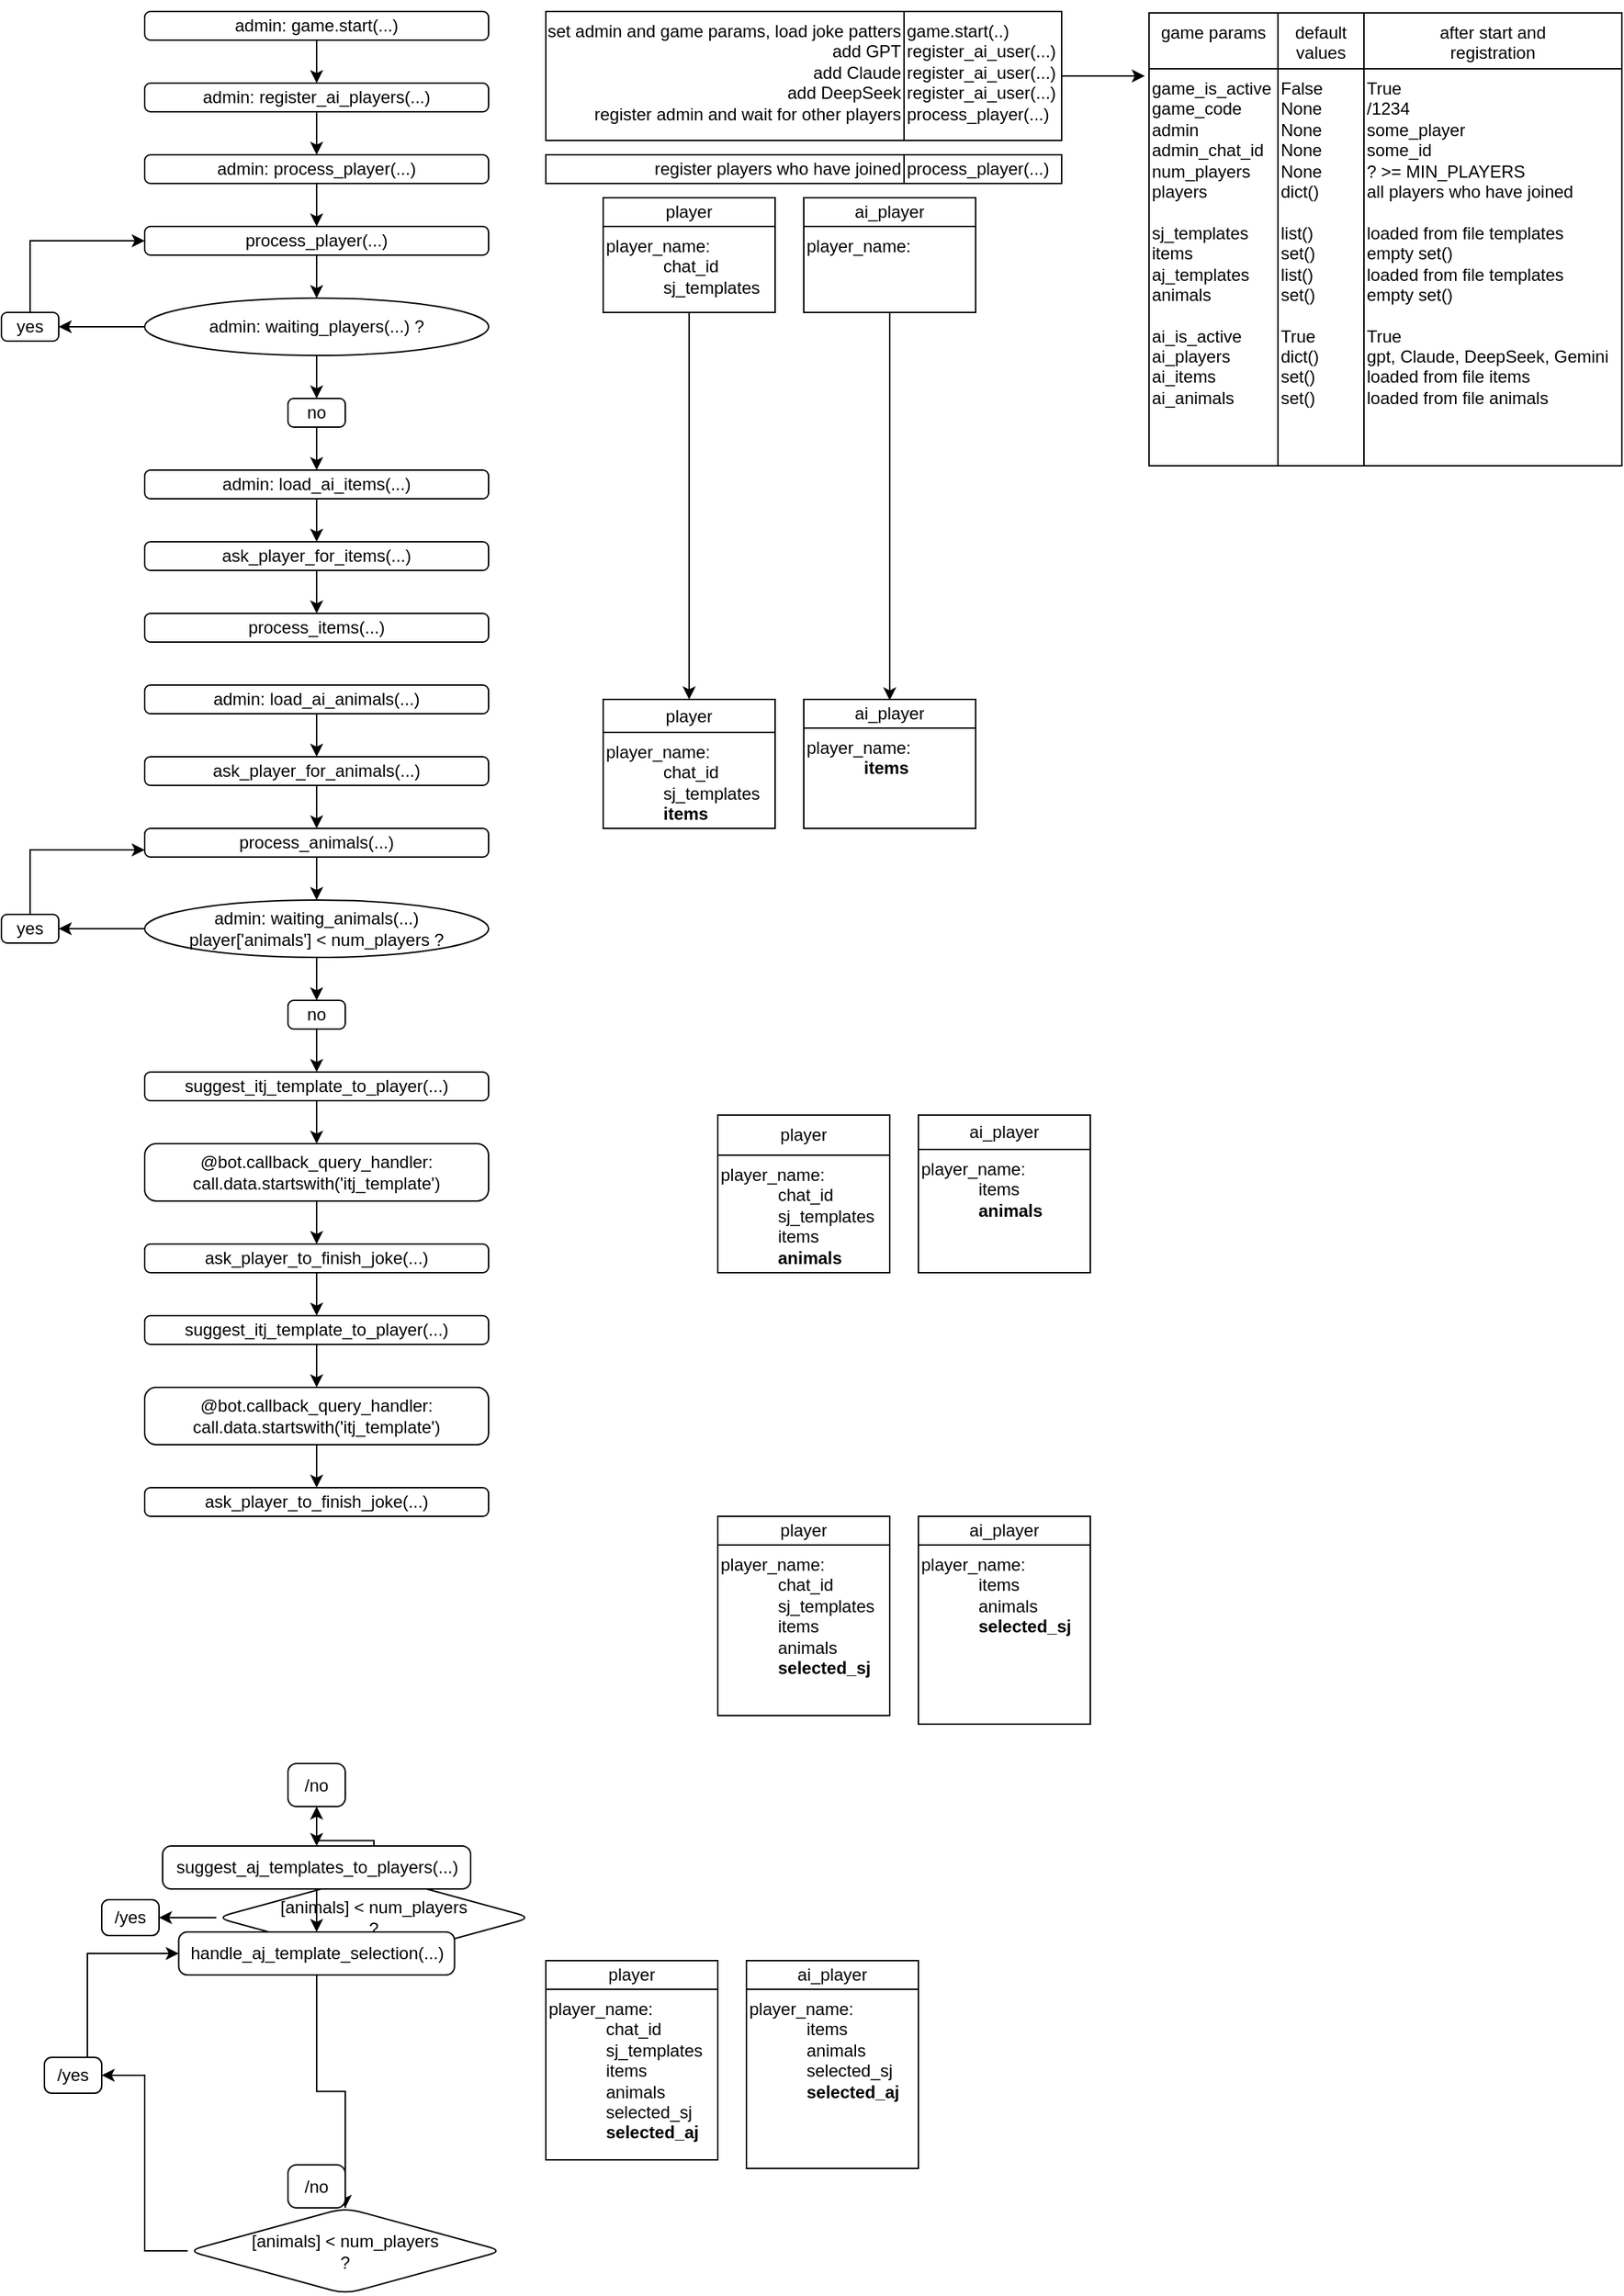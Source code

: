 <mxfile version="27.1.1" pages="2">
  <diagram name="Page-1" id="c7558073-3199-34d8-9f00-42111426c3f3">
    <mxGraphModel dx="2376" dy="738" grid="1" gridSize="10" guides="1" tooltips="1" connect="1" arrows="1" fold="1" page="1" pageScale="1" pageWidth="1169" pageHeight="1654" background="none" math="0" shadow="0">
      <root>
        <mxCell id="0" />
        <mxCell id="1" parent="0" />
        <mxCell id="LKkOueV8KloPCh96oKQd-1" value="" style="shape=table;startSize=0;container=1;collapsible=0;childLayout=tableLayout;fontSize=12;verticalAlign=top;align=left;" parent="1" vertex="1">
          <mxGeometry x="280" y="40" width="360" height="90" as="geometry" />
        </mxCell>
        <mxCell id="LKkOueV8KloPCh96oKQd-2" value="" style="shape=tableRow;horizontal=0;startSize=0;swimlaneHead=0;swimlaneBody=0;strokeColor=inherit;top=0;left=0;bottom=0;right=0;collapsible=0;dropTarget=0;fillColor=none;points=[[0,0.5],[1,0.5]];portConstraint=eastwest;fontSize=16;" parent="LKkOueV8KloPCh96oKQd-1" vertex="1">
          <mxGeometry width="360" height="90" as="geometry" />
        </mxCell>
        <mxCell id="LKkOueV8KloPCh96oKQd-3" value="&lt;span&gt;set admin and game params, load joke patters&lt;/span&gt;&lt;div&gt;add GPT&lt;/div&gt;&lt;div&gt;add Claude&lt;/div&gt;&lt;div&gt;add DeepSeek&lt;/div&gt;&lt;div&gt;register admin and wait for other players&lt;/div&gt;" style="shape=partialRectangle;html=1;whiteSpace=wrap;connectable=0;strokeColor=inherit;overflow=hidden;fillColor=none;top=0;left=0;bottom=0;right=0;pointerEvents=1;fontSize=12;align=right;verticalAlign=top;" parent="LKkOueV8KloPCh96oKQd-2" vertex="1">
          <mxGeometry width="250" height="90" as="geometry">
            <mxRectangle width="250" height="90" as="alternateBounds" />
          </mxGeometry>
        </mxCell>
        <mxCell id="LKkOueV8KloPCh96oKQd-4" value="game.start(..)&lt;div&gt;register_ai_user(...)&lt;/div&gt;&lt;div&gt;register_ai_user(...)&lt;/div&gt;&lt;div&gt;register_ai_user(...)&lt;/div&gt;&lt;div&gt;process_player(...)&lt;/div&gt;" style="shape=partialRectangle;html=1;whiteSpace=wrap;connectable=0;strokeColor=inherit;overflow=hidden;fillColor=none;top=0;left=0;bottom=0;right=0;pointerEvents=1;fontSize=12;align=left;verticalAlign=top;colspan=1;" parent="LKkOueV8KloPCh96oKQd-2" vertex="1">
          <mxGeometry x="250" width="110" height="90" as="geometry">
            <mxRectangle width="110" height="90" as="alternateBounds" />
          </mxGeometry>
        </mxCell>
        <mxCell id="LKkOueV8KloPCh96oKQd-19" value="" style="shape=table;startSize=0;container=1;collapsible=0;childLayout=tableLayout;fontSize=12;verticalAlign=top;" parent="1" vertex="1">
          <mxGeometry x="280" y="140" width="360" height="20" as="geometry" />
        </mxCell>
        <mxCell id="LKkOueV8KloPCh96oKQd-20" value="" style="shape=tableRow;horizontal=0;startSize=0;swimlaneHead=0;swimlaneBody=0;strokeColor=inherit;top=0;left=0;bottom=0;right=0;collapsible=0;dropTarget=0;fillColor=none;points=[[0,0.5],[1,0.5]];portConstraint=eastwest;fontSize=16;" parent="LKkOueV8KloPCh96oKQd-19" vertex="1">
          <mxGeometry width="360" height="20" as="geometry" />
        </mxCell>
        <mxCell id="LKkOueV8KloPCh96oKQd-21" value="register players who have joined" style="shape=partialRectangle;html=1;whiteSpace=wrap;connectable=0;strokeColor=inherit;overflow=hidden;fillColor=none;top=0;left=0;bottom=0;right=0;pointerEvents=1;fontSize=12;align=right;verticalAlign=middle;" parent="LKkOueV8KloPCh96oKQd-20" vertex="1">
          <mxGeometry width="250" height="20" as="geometry">
            <mxRectangle width="250" height="20" as="alternateBounds" />
          </mxGeometry>
        </mxCell>
        <mxCell id="LKkOueV8KloPCh96oKQd-22" value="process_player(...)" style="shape=partialRectangle;html=1;whiteSpace=wrap;connectable=0;strokeColor=inherit;overflow=hidden;fillColor=none;top=0;left=0;bottom=0;right=0;pointerEvents=1;fontSize=12;align=left;verticalAlign=middle;colspan=1;" parent="LKkOueV8KloPCh96oKQd-20" vertex="1">
          <mxGeometry x="250" width="110" height="20" as="geometry">
            <mxRectangle width="110" height="20" as="alternateBounds" />
          </mxGeometry>
        </mxCell>
        <mxCell id="LKkOueV8KloPCh96oKQd-126" style="edgeStyle=orthogonalEdgeStyle;rounded=0;orthogonalLoop=1;jettySize=auto;html=1;exitX=1;exitY=0.5;exitDx=0;exitDy=0;" parent="LKkOueV8KloPCh96oKQd-19" source="LKkOueV8KloPCh96oKQd-20" target="LKkOueV8KloPCh96oKQd-20" edge="1">
          <mxGeometry relative="1" as="geometry" />
        </mxCell>
        <mxCell id="LKkOueV8KloPCh96oKQd-185" style="edgeStyle=orthogonalEdgeStyle;rounded=0;orthogonalLoop=1;jettySize=auto;html=1;exitX=1;exitY=0.5;exitDx=0;exitDy=0;" parent="LKkOueV8KloPCh96oKQd-19" source="LKkOueV8KloPCh96oKQd-20" target="LKkOueV8KloPCh96oKQd-20" edge="1">
          <mxGeometry relative="1" as="geometry" />
        </mxCell>
        <mxCell id="LKkOueV8KloPCh96oKQd-43" value="" style="shape=table;startSize=0;container=1;collapsible=0;childLayout=tableLayout;fontSize=16;verticalAlign=top;" parent="1" vertex="1">
          <mxGeometry x="701" y="41" width="330" height="316" as="geometry" />
        </mxCell>
        <mxCell id="LKkOueV8KloPCh96oKQd-44" value="" style="shape=tableRow;horizontal=0;startSize=0;swimlaneHead=0;swimlaneBody=0;strokeColor=inherit;top=0;left=0;bottom=0;right=0;collapsible=0;dropTarget=0;fillColor=none;points=[[0,0.5],[1,0.5]];portConstraint=eastwest;fontSize=16;" parent="LKkOueV8KloPCh96oKQd-43" vertex="1">
          <mxGeometry width="330" height="39" as="geometry" />
        </mxCell>
        <mxCell id="LKkOueV8KloPCh96oKQd-45" value="game params" style="shape=partialRectangle;html=1;whiteSpace=wrap;connectable=0;strokeColor=inherit;overflow=hidden;fillColor=none;top=0;left=0;bottom=0;right=0;pointerEvents=1;fontSize=12;align=center;verticalAlign=top;" parent="LKkOueV8KloPCh96oKQd-44" vertex="1">
          <mxGeometry width="90" height="39" as="geometry">
            <mxRectangle width="90" height="39" as="alternateBounds" />
          </mxGeometry>
        </mxCell>
        <mxCell id="LKkOueV8KloPCh96oKQd-68" value="default &lt;br&gt;values" style="shape=partialRectangle;html=1;whiteSpace=wrap;connectable=0;strokeColor=inherit;overflow=hidden;fillColor=none;top=0;left=0;bottom=0;right=0;pointerEvents=1;fontSize=12;align=center;verticalAlign=top;" parent="LKkOueV8KloPCh96oKQd-44" vertex="1">
          <mxGeometry x="90" width="60" height="39" as="geometry">
            <mxRectangle width="60" height="39" as="alternateBounds" />
          </mxGeometry>
        </mxCell>
        <mxCell id="LKkOueV8KloPCh96oKQd-66" value="after start and&lt;br&gt;registration&lt;div&gt;&lt;br&gt;&lt;/div&gt;" style="shape=partialRectangle;html=1;whiteSpace=wrap;connectable=0;strokeColor=inherit;overflow=hidden;fillColor=none;top=0;left=0;bottom=0;right=0;pointerEvents=1;fontSize=12;align=center;verticalAlign=top;" parent="LKkOueV8KloPCh96oKQd-44" vertex="1">
          <mxGeometry x="150" width="180" height="39" as="geometry">
            <mxRectangle width="180" height="39" as="alternateBounds" />
          </mxGeometry>
        </mxCell>
        <mxCell id="LKkOueV8KloPCh96oKQd-48" value="" style="shape=tableRow;horizontal=0;startSize=0;swimlaneHead=0;swimlaneBody=0;strokeColor=inherit;top=0;left=0;bottom=0;right=0;collapsible=0;dropTarget=0;fillColor=none;points=[[0,0.5],[1,0.5]];portConstraint=eastwest;fontSize=16;verticalAlign=top;" parent="LKkOueV8KloPCh96oKQd-43" vertex="1">
          <mxGeometry y="39" width="330" height="277" as="geometry" />
        </mxCell>
        <mxCell id="LKkOueV8KloPCh96oKQd-49" value="&lt;div&gt;game_is_active&lt;/div&gt;&lt;div style=&quot;&quot;&gt;game_code&lt;/div&gt;&lt;div style=&quot;&quot;&gt;&lt;span style=&quot;background-color: transparent; color: light-dark(rgb(0, 0, 0), rgb(255, 255, 255));&quot;&gt;admin&lt;/span&gt;&lt;/div&gt;&lt;div&gt;admin_chat_id&lt;/div&gt;&lt;div&gt;num_players&lt;/div&gt;&lt;div&gt;players&lt;/div&gt;&lt;div&gt;&lt;br&gt;&lt;/div&gt;&lt;div&gt;sj_templates&lt;/div&gt;&lt;div&gt;items&lt;/div&gt;&lt;div&gt;aj_templates&lt;/div&gt;&lt;div&gt;animals&lt;/div&gt;&lt;div&gt;&lt;br&gt;&lt;/div&gt;&lt;div&gt;ai_is_active&lt;/div&gt;&lt;div&gt;ai_players&lt;/div&gt;&lt;div&gt;ai_items&lt;/div&gt;&lt;div&gt;ai_animals&lt;/div&gt;&lt;div&gt;&lt;br&gt;&lt;/div&gt;" style="shape=partialRectangle;html=1;whiteSpace=wrap;connectable=0;strokeColor=inherit;overflow=hidden;fillColor=none;top=0;left=0;bottom=0;right=0;pointerEvents=1;fontSize=12;align=left;verticalAlign=top;" parent="LKkOueV8KloPCh96oKQd-48" vertex="1">
          <mxGeometry width="90" height="277" as="geometry">
            <mxRectangle width="90" height="277" as="alternateBounds" />
          </mxGeometry>
        </mxCell>
        <mxCell id="LKkOueV8KloPCh96oKQd-69" value="False&lt;div&gt;None&lt;/div&gt;&lt;div&gt;None&lt;/div&gt;&lt;div&gt;None&lt;/div&gt;&lt;div&gt;None&lt;/div&gt;&lt;div&gt;dict()&lt;/div&gt;&lt;div&gt;&lt;br&gt;&lt;/div&gt;&lt;div&gt;list()&lt;/div&gt;&lt;div&gt;set()&lt;/div&gt;&lt;div&gt;list()&lt;/div&gt;&lt;div&gt;set()&lt;/div&gt;&lt;div&gt;&lt;br&gt;&lt;/div&gt;&lt;div&gt;True&lt;/div&gt;&lt;div&gt;dict()&lt;/div&gt;&lt;div&gt;set()&lt;/div&gt;&lt;div&gt;set()&lt;/div&gt;&lt;div&gt;&lt;br&gt;&lt;/div&gt;" style="shape=partialRectangle;html=1;whiteSpace=wrap;connectable=0;strokeColor=inherit;overflow=hidden;fillColor=none;top=0;left=0;bottom=0;right=0;pointerEvents=1;fontSize=12;align=left;verticalAlign=top;" parent="LKkOueV8KloPCh96oKQd-48" vertex="1">
          <mxGeometry x="90" width="60" height="277" as="geometry">
            <mxRectangle width="60" height="277" as="alternateBounds" />
          </mxGeometry>
        </mxCell>
        <mxCell id="LKkOueV8KloPCh96oKQd-67" value="True&lt;div&gt;/1234&lt;/div&gt;&lt;div&gt;some_player&lt;/div&gt;&lt;div&gt;some_id&lt;/div&gt;&lt;div&gt;? &amp;gt;= MIN_PLAYERS&lt;/div&gt;&lt;div&gt;all players who have joined&lt;/div&gt;&lt;div&gt;&lt;br&gt;&lt;/div&gt;&lt;div&gt;loaded from file templates&lt;/div&gt;&lt;div&gt;empty set()&lt;/div&gt;&lt;div&gt;loaded from file templates&lt;/div&gt;&lt;div&gt;empty set()&lt;/div&gt;&lt;div&gt;&lt;br&gt;&lt;/div&gt;&lt;div&gt;True&lt;/div&gt;&lt;div&gt;gpt, Claude, DeepSeek, Gemini&lt;/div&gt;&lt;div&gt;loaded from file items&lt;/div&gt;&lt;div&gt;loaded from file animals&lt;/div&gt;&lt;div&gt;&lt;br&gt;&lt;/div&gt;" style="shape=partialRectangle;html=1;whiteSpace=wrap;connectable=0;strokeColor=inherit;overflow=hidden;fillColor=none;top=0;left=0;bottom=0;right=0;pointerEvents=1;fontSize=12;align=left;verticalAlign=top;" parent="LKkOueV8KloPCh96oKQd-48" vertex="1">
          <mxGeometry x="150" width="180" height="277" as="geometry">
            <mxRectangle width="180" height="277" as="alternateBounds" />
          </mxGeometry>
        </mxCell>
        <mxCell id="LKkOueV8KloPCh96oKQd-71" value="" style="shape=table;startSize=0;container=1;collapsible=0;childLayout=tableLayout;fontSize=12;" parent="1" vertex="1">
          <mxGeometry x="320" y="170" width="120" height="80" as="geometry" />
        </mxCell>
        <mxCell id="LKkOueV8KloPCh96oKQd-75" style="shape=tableRow;horizontal=0;startSize=0;swimlaneHead=0;swimlaneBody=0;strokeColor=inherit;top=0;left=0;bottom=0;right=0;collapsible=0;dropTarget=0;fillColor=none;points=[[0,0.5],[1,0.5]];portConstraint=eastwest;fontSize=16;" parent="LKkOueV8KloPCh96oKQd-71" vertex="1">
          <mxGeometry width="120" height="20" as="geometry" />
        </mxCell>
        <mxCell id="LKkOueV8KloPCh96oKQd-77" value="player" style="shape=partialRectangle;html=1;whiteSpace=wrap;connectable=0;strokeColor=inherit;overflow=hidden;fillColor=none;top=0;left=0;bottom=0;right=0;pointerEvents=1;fontSize=12;align=center;verticalAlign=middle;" parent="LKkOueV8KloPCh96oKQd-75" vertex="1">
          <mxGeometry width="120" height="20" as="geometry">
            <mxRectangle width="120" height="20" as="alternateBounds" />
          </mxGeometry>
        </mxCell>
        <mxCell id="LKkOueV8KloPCh96oKQd-72" value="" style="shape=tableRow;horizontal=0;startSize=0;swimlaneHead=0;swimlaneBody=0;strokeColor=inherit;top=0;left=0;bottom=0;right=0;collapsible=0;dropTarget=0;fillColor=none;points=[[0,0.5],[1,0.5]];portConstraint=eastwest;fontSize=16;align=left;verticalAlign=top;" parent="LKkOueV8KloPCh96oKQd-71" vertex="1">
          <mxGeometry y="20" width="120" height="60" as="geometry" />
        </mxCell>
        <mxCell id="LKkOueV8KloPCh96oKQd-74" value="player_name:&lt;div&gt;&lt;blockquote style=&quot;margin: 0 0 0 40px; border: none; padding: 0px;&quot;&gt;&lt;div&gt;chat_id&lt;/div&gt;&lt;div&gt;sj_templates&lt;/div&gt;&lt;div&gt;&lt;br&gt;&lt;/div&gt;&lt;/blockquote&gt;&lt;/div&gt;" style="shape=partialRectangle;html=1;whiteSpace=wrap;connectable=0;strokeColor=inherit;overflow=hidden;fillColor=none;top=0;left=0;bottom=0;right=0;pointerEvents=1;fontSize=12;align=left;verticalAlign=top;colspan=1;" parent="LKkOueV8KloPCh96oKQd-72" vertex="1">
          <mxGeometry width="120" height="60" as="geometry">
            <mxRectangle width="120" height="60" as="alternateBounds" />
          </mxGeometry>
        </mxCell>
        <mxCell id="umijd8wkXjmUjJrFssDF-42" value="" style="edgeStyle=orthogonalEdgeStyle;rounded=0;orthogonalLoop=1;jettySize=auto;html=1;" edge="1" parent="1" source="LKkOueV8KloPCh96oKQd-116" target="umijd8wkXjmUjJrFssDF-40">
          <mxGeometry relative="1" as="geometry" />
        </mxCell>
        <mxCell id="LKkOueV8KloPCh96oKQd-116" value="admin: process_player(...)" style="rounded=1;whiteSpace=wrap;html=1;arcSize=20;" parent="1" vertex="1">
          <mxGeometry y="140" width="240" height="20" as="geometry" />
        </mxCell>
        <mxCell id="LKkOueV8KloPCh96oKQd-137" value="" style="shape=table;startSize=0;container=1;collapsible=0;childLayout=tableLayout;fontSize=12;" parent="1" vertex="1">
          <mxGeometry x="320" y="520" width="120" height="90" as="geometry" />
        </mxCell>
        <mxCell id="LKkOueV8KloPCh96oKQd-138" style="shape=tableRow;horizontal=0;startSize=0;swimlaneHead=0;swimlaneBody=0;strokeColor=inherit;top=0;left=0;bottom=0;right=0;collapsible=0;dropTarget=0;fillColor=none;points=[[0,0.5],[1,0.5]];portConstraint=eastwest;fontSize=16;" parent="LKkOueV8KloPCh96oKQd-137" vertex="1">
          <mxGeometry width="120" height="23" as="geometry" />
        </mxCell>
        <mxCell id="LKkOueV8KloPCh96oKQd-139" value="player" style="shape=partialRectangle;html=1;whiteSpace=wrap;connectable=0;strokeColor=inherit;overflow=hidden;fillColor=none;top=0;left=0;bottom=0;right=0;pointerEvents=1;fontSize=12;align=center;verticalAlign=middle;" parent="LKkOueV8KloPCh96oKQd-138" vertex="1">
          <mxGeometry width="120" height="23" as="geometry">
            <mxRectangle width="120" height="23" as="alternateBounds" />
          </mxGeometry>
        </mxCell>
        <mxCell id="LKkOueV8KloPCh96oKQd-140" value="" style="shape=tableRow;horizontal=0;startSize=0;swimlaneHead=0;swimlaneBody=0;strokeColor=inherit;top=0;left=0;bottom=0;right=0;collapsible=0;dropTarget=0;fillColor=none;points=[[0,0.5],[1,0.5]];portConstraint=eastwest;fontSize=16;align=left;verticalAlign=top;" parent="LKkOueV8KloPCh96oKQd-137" vertex="1">
          <mxGeometry y="23" width="120" height="67" as="geometry" />
        </mxCell>
        <mxCell id="LKkOueV8KloPCh96oKQd-141" value="player_name:&lt;div&gt;&lt;blockquote style=&quot;margin: 0 0 0 40px; border: none; padding: 0px;&quot;&gt;&lt;div&gt;chat_id&lt;/div&gt;&lt;div&gt;sj_templates&lt;/div&gt;&lt;div&gt;&lt;b&gt;items&lt;/b&gt;&lt;/div&gt;&lt;div&gt;&lt;br&gt;&lt;/div&gt;&lt;/blockquote&gt;&lt;/div&gt;" style="shape=partialRectangle;html=1;whiteSpace=wrap;connectable=0;strokeColor=inherit;overflow=hidden;fillColor=none;top=0;left=0;bottom=0;right=0;pointerEvents=1;fontSize=12;align=left;verticalAlign=top;colspan=1;" parent="LKkOueV8KloPCh96oKQd-140" vertex="1">
          <mxGeometry width="120" height="67" as="geometry">
            <mxRectangle width="120" height="67" as="alternateBounds" />
          </mxGeometry>
        </mxCell>
        <mxCell id="LKkOueV8KloPCh96oKQd-171" style="edgeStyle=orthogonalEdgeStyle;rounded=0;orthogonalLoop=1;jettySize=auto;html=1;entryX=0.5;entryY=0;entryDx=0;entryDy=0;entryPerimeter=0;" parent="1" source="LKkOueV8KloPCh96oKQd-71" target="LKkOueV8KloPCh96oKQd-138" edge="1">
          <mxGeometry relative="1" as="geometry" />
        </mxCell>
        <mxCell id="LKkOueV8KloPCh96oKQd-174" value="" style="shape=table;startSize=0;container=1;collapsible=0;childLayout=tableLayout;fontSize=12;" parent="1" vertex="1">
          <mxGeometry x="460" y="170" width="120" height="80" as="geometry" />
        </mxCell>
        <mxCell id="LKkOueV8KloPCh96oKQd-175" style="shape=tableRow;horizontal=0;startSize=0;swimlaneHead=0;swimlaneBody=0;strokeColor=inherit;top=0;left=0;bottom=0;right=0;collapsible=0;dropTarget=0;fillColor=none;points=[[0,0.5],[1,0.5]];portConstraint=eastwest;fontSize=16;" parent="LKkOueV8KloPCh96oKQd-174" vertex="1">
          <mxGeometry width="120" height="20" as="geometry" />
        </mxCell>
        <mxCell id="LKkOueV8KloPCh96oKQd-176" value="ai_&lt;span style=&quot;background-color: transparent; color: light-dark(rgb(0, 0, 0), rgb(255, 255, 255));&quot;&gt;player&lt;/span&gt;" style="shape=partialRectangle;html=1;whiteSpace=wrap;connectable=0;strokeColor=inherit;overflow=hidden;fillColor=none;top=0;left=0;bottom=0;right=0;pointerEvents=1;fontSize=12;align=center;verticalAlign=middle;" parent="LKkOueV8KloPCh96oKQd-175" vertex="1">
          <mxGeometry width="120" height="20" as="geometry">
            <mxRectangle width="120" height="20" as="alternateBounds" />
          </mxGeometry>
        </mxCell>
        <mxCell id="LKkOueV8KloPCh96oKQd-177" value="" style="shape=tableRow;horizontal=0;startSize=0;swimlaneHead=0;swimlaneBody=0;strokeColor=inherit;top=0;left=0;bottom=0;right=0;collapsible=0;dropTarget=0;fillColor=none;points=[[0,0.5],[1,0.5]];portConstraint=eastwest;fontSize=16;align=left;verticalAlign=top;" parent="LKkOueV8KloPCh96oKQd-174" vertex="1">
          <mxGeometry y="20" width="120" height="60" as="geometry" />
        </mxCell>
        <mxCell id="LKkOueV8KloPCh96oKQd-178" value="player_name:&lt;div&gt;&lt;blockquote style=&quot;margin: 0 0 0 40px; border: none; padding: 0px;&quot;&gt;&lt;div&gt;&lt;br&gt;&lt;/div&gt;&lt;/blockquote&gt;&lt;/div&gt;" style="shape=partialRectangle;html=1;whiteSpace=wrap;connectable=0;strokeColor=inherit;overflow=hidden;fillColor=none;top=0;left=0;bottom=0;right=0;pointerEvents=1;fontSize=12;align=left;verticalAlign=top;colspan=1;" parent="LKkOueV8KloPCh96oKQd-177" vertex="1">
          <mxGeometry width="120" height="60" as="geometry">
            <mxRectangle width="120" height="60" as="alternateBounds" />
          </mxGeometry>
        </mxCell>
        <mxCell id="LKkOueV8KloPCh96oKQd-179" value="" style="shape=table;startSize=0;container=1;collapsible=0;childLayout=tableLayout;fontSize=12;" parent="1" vertex="1">
          <mxGeometry x="460" y="520" width="120" height="90" as="geometry" />
        </mxCell>
        <mxCell id="LKkOueV8KloPCh96oKQd-180" style="shape=tableRow;horizontal=0;startSize=0;swimlaneHead=0;swimlaneBody=0;strokeColor=inherit;top=0;left=0;bottom=0;right=0;collapsible=0;dropTarget=0;fillColor=none;points=[[0,0.5],[1,0.5]];portConstraint=eastwest;fontSize=16;" parent="LKkOueV8KloPCh96oKQd-179" vertex="1">
          <mxGeometry width="120" height="20" as="geometry" />
        </mxCell>
        <mxCell id="LKkOueV8KloPCh96oKQd-181" value="ai_&lt;span style=&quot;background-color: transparent; color: light-dark(rgb(0, 0, 0), rgb(255, 255, 255));&quot;&gt;player&lt;/span&gt;" style="shape=partialRectangle;html=1;whiteSpace=wrap;connectable=0;strokeColor=inherit;overflow=hidden;fillColor=none;top=0;left=0;bottom=0;right=0;pointerEvents=1;fontSize=12;align=center;verticalAlign=middle;" parent="LKkOueV8KloPCh96oKQd-180" vertex="1">
          <mxGeometry width="120" height="20" as="geometry">
            <mxRectangle width="120" height="20" as="alternateBounds" />
          </mxGeometry>
        </mxCell>
        <mxCell id="LKkOueV8KloPCh96oKQd-182" value="" style="shape=tableRow;horizontal=0;startSize=0;swimlaneHead=0;swimlaneBody=0;strokeColor=inherit;top=0;left=0;bottom=0;right=0;collapsible=0;dropTarget=0;fillColor=none;points=[[0,0.5],[1,0.5]];portConstraint=eastwest;fontSize=16;align=left;verticalAlign=top;" parent="LKkOueV8KloPCh96oKQd-179" vertex="1">
          <mxGeometry y="20" width="120" height="70" as="geometry" />
        </mxCell>
        <mxCell id="LKkOueV8KloPCh96oKQd-183" value="player_name:&lt;div&gt;&lt;blockquote style=&quot;margin: 0 0 0 40px; border: none; padding: 0px;&quot;&gt;&lt;div&gt;&lt;b&gt;items&lt;/b&gt;&lt;/div&gt;&lt;/blockquote&gt;&lt;/div&gt;" style="shape=partialRectangle;html=1;whiteSpace=wrap;connectable=0;strokeColor=inherit;overflow=hidden;fillColor=none;top=0;left=0;bottom=0;right=0;pointerEvents=1;fontSize=12;align=left;verticalAlign=top;colspan=1;" parent="LKkOueV8KloPCh96oKQd-182" vertex="1">
          <mxGeometry width="120" height="70" as="geometry">
            <mxRectangle width="120" height="70" as="alternateBounds" />
          </mxGeometry>
        </mxCell>
        <mxCell id="LKkOueV8KloPCh96oKQd-184" style="edgeStyle=orthogonalEdgeStyle;rounded=0;orthogonalLoop=1;jettySize=auto;html=1;entryX=0.5;entryY=0.033;entryDx=0;entryDy=0;entryPerimeter=0;" parent="1" source="LKkOueV8KloPCh96oKQd-174" target="LKkOueV8KloPCh96oKQd-180" edge="1">
          <mxGeometry relative="1" as="geometry" />
        </mxCell>
        <mxCell id="LKkOueV8KloPCh96oKQd-186" style="edgeStyle=orthogonalEdgeStyle;rounded=0;orthogonalLoop=1;jettySize=auto;html=1;" parent="1" source="LKkOueV8KloPCh96oKQd-2" edge="1">
          <mxGeometry relative="1" as="geometry">
            <mxPoint x="698" y="85" as="targetPoint" />
            <Array as="points">
              <mxPoint x="698" y="85" />
            </Array>
          </mxGeometry>
        </mxCell>
        <mxCell id="LKkOueV8KloPCh96oKQd-214" value="" style="shape=table;startSize=0;container=1;collapsible=0;childLayout=tableLayout;fontSize=12;" parent="1" vertex="1">
          <mxGeometry x="400" y="810" width="120" height="110" as="geometry" />
        </mxCell>
        <mxCell id="LKkOueV8KloPCh96oKQd-215" style="shape=tableRow;horizontal=0;startSize=0;swimlaneHead=0;swimlaneBody=0;strokeColor=inherit;top=0;left=0;bottom=0;right=0;collapsible=0;dropTarget=0;fillColor=none;points=[[0,0.5],[1,0.5]];portConstraint=eastwest;fontSize=16;" parent="LKkOueV8KloPCh96oKQd-214" vertex="1">
          <mxGeometry width="120" height="28" as="geometry" />
        </mxCell>
        <mxCell id="LKkOueV8KloPCh96oKQd-216" value="player" style="shape=partialRectangle;html=1;whiteSpace=wrap;connectable=0;strokeColor=inherit;overflow=hidden;fillColor=none;top=0;left=0;bottom=0;right=0;pointerEvents=1;fontSize=12;align=center;verticalAlign=middle;" parent="LKkOueV8KloPCh96oKQd-215" vertex="1">
          <mxGeometry width="120" height="28" as="geometry">
            <mxRectangle width="120" height="28" as="alternateBounds" />
          </mxGeometry>
        </mxCell>
        <mxCell id="LKkOueV8KloPCh96oKQd-217" value="" style="shape=tableRow;horizontal=0;startSize=0;swimlaneHead=0;swimlaneBody=0;strokeColor=inherit;top=0;left=0;bottom=0;right=0;collapsible=0;dropTarget=0;fillColor=none;points=[[0,0.5],[1,0.5]];portConstraint=eastwest;fontSize=16;align=left;verticalAlign=top;" parent="LKkOueV8KloPCh96oKQd-214" vertex="1">
          <mxGeometry y="28" width="120" height="82" as="geometry" />
        </mxCell>
        <mxCell id="LKkOueV8KloPCh96oKQd-218" value="player_name:&lt;div&gt;&lt;blockquote style=&quot;margin: 0 0 0 40px; border: none; padding: 0px;&quot;&gt;&lt;div&gt;chat_id&lt;/div&gt;&lt;div&gt;sj_templates&lt;/div&gt;&lt;div&gt;items&lt;/div&gt;&lt;div&gt;&lt;b&gt;animals&lt;/b&gt;&lt;/div&gt;&lt;/blockquote&gt;&lt;/div&gt;" style="shape=partialRectangle;html=1;whiteSpace=wrap;connectable=0;strokeColor=inherit;overflow=hidden;fillColor=none;top=0;left=0;bottom=0;right=0;pointerEvents=1;fontSize=12;align=left;verticalAlign=top;colspan=1;" parent="LKkOueV8KloPCh96oKQd-217" vertex="1">
          <mxGeometry width="120" height="82" as="geometry">
            <mxRectangle width="120" height="82" as="alternateBounds" />
          </mxGeometry>
        </mxCell>
        <mxCell id="LKkOueV8KloPCh96oKQd-219" value="" style="shape=table;startSize=0;container=1;collapsible=0;childLayout=tableLayout;fontSize=12;" parent="1" vertex="1">
          <mxGeometry x="540" y="810" width="120" height="110" as="geometry" />
        </mxCell>
        <mxCell id="LKkOueV8KloPCh96oKQd-220" style="shape=tableRow;horizontal=0;startSize=0;swimlaneHead=0;swimlaneBody=0;strokeColor=inherit;top=0;left=0;bottom=0;right=0;collapsible=0;dropTarget=0;fillColor=none;points=[[0,0.5],[1,0.5]];portConstraint=eastwest;fontSize=16;" parent="LKkOueV8KloPCh96oKQd-219" vertex="1">
          <mxGeometry width="120" height="24" as="geometry" />
        </mxCell>
        <mxCell id="LKkOueV8KloPCh96oKQd-221" value="ai_&lt;span style=&quot;background-color: transparent; color: light-dark(rgb(0, 0, 0), rgb(255, 255, 255));&quot;&gt;player&lt;/span&gt;" style="shape=partialRectangle;html=1;whiteSpace=wrap;connectable=0;strokeColor=inherit;overflow=hidden;fillColor=none;top=0;left=0;bottom=0;right=0;pointerEvents=1;fontSize=12;align=center;verticalAlign=middle;" parent="LKkOueV8KloPCh96oKQd-220" vertex="1">
          <mxGeometry width="120" height="24" as="geometry">
            <mxRectangle width="120" height="24" as="alternateBounds" />
          </mxGeometry>
        </mxCell>
        <mxCell id="LKkOueV8KloPCh96oKQd-222" value="" style="shape=tableRow;horizontal=0;startSize=0;swimlaneHead=0;swimlaneBody=0;strokeColor=inherit;top=0;left=0;bottom=0;right=0;collapsible=0;dropTarget=0;fillColor=none;points=[[0,0.5],[1,0.5]];portConstraint=eastwest;fontSize=16;align=left;verticalAlign=top;" parent="LKkOueV8KloPCh96oKQd-219" vertex="1">
          <mxGeometry y="24" width="120" height="86" as="geometry" />
        </mxCell>
        <mxCell id="LKkOueV8KloPCh96oKQd-223" value="player_name:&lt;div&gt;&lt;blockquote style=&quot;margin: 0 0 0 40px; border: none; padding: 0px;&quot;&gt;&lt;div&gt;items&lt;/div&gt;&lt;div&gt;&lt;b&gt;animals&lt;/b&gt;&lt;/div&gt;&lt;/blockquote&gt;&lt;/div&gt;" style="shape=partialRectangle;html=1;whiteSpace=wrap;connectable=0;strokeColor=inherit;overflow=hidden;fillColor=none;top=0;left=0;bottom=0;right=0;pointerEvents=1;fontSize=12;align=left;verticalAlign=top;colspan=1;" parent="LKkOueV8KloPCh96oKQd-222" vertex="1">
          <mxGeometry width="120" height="86" as="geometry">
            <mxRectangle width="120" height="86" as="alternateBounds" />
          </mxGeometry>
        </mxCell>
        <mxCell id="btADCUFZfLOWpI85XD0v-3" value="" style="edgeStyle=orthogonalEdgeStyle;rounded=0;orthogonalLoop=1;jettySize=auto;html=1;" edge="1" parent="1" source="btADCUFZfLOWpI85XD0v-5" target="btADCUFZfLOWpI85XD0v-8">
          <mxGeometry relative="1" as="geometry" />
        </mxCell>
        <mxCell id="btADCUFZfLOWpI85XD0v-4" style="edgeStyle=orthogonalEdgeStyle;rounded=0;orthogonalLoop=1;jettySize=auto;html=1;entryX=1;entryY=0.5;entryDx=0;entryDy=0;" edge="1" parent="1" source="btADCUFZfLOWpI85XD0v-5" target="btADCUFZfLOWpI85XD0v-7">
          <mxGeometry relative="1" as="geometry" />
        </mxCell>
        <mxCell id="btADCUFZfLOWpI85XD0v-5" value="[animals] &amp;lt; num_players&lt;br&gt;?" style="rhombus;whiteSpace=wrap;html=1;rounded=1;arcSize=20;" vertex="1" parent="1">
          <mxGeometry x="50" y="1340" width="220" height="60" as="geometry" />
        </mxCell>
        <mxCell id="btADCUFZfLOWpI85XD0v-7" value="/yes" style="whiteSpace=wrap;html=1;rounded=1;arcSize=20;" vertex="1" parent="1">
          <mxGeometry x="-30" y="1357.5" width="40" height="25" as="geometry" />
        </mxCell>
        <mxCell id="umijd8wkXjmUjJrFssDF-21" value="" style="edgeStyle=orthogonalEdgeStyle;rounded=0;orthogonalLoop=1;jettySize=auto;html=1;" edge="1" parent="1" source="btADCUFZfLOWpI85XD0v-8" target="umijd8wkXjmUjJrFssDF-10">
          <mxGeometry relative="1" as="geometry" />
        </mxCell>
        <mxCell id="btADCUFZfLOWpI85XD0v-8" value="/no" style="whiteSpace=wrap;html=1;rounded=1;arcSize=20;" vertex="1" parent="1">
          <mxGeometry x="100" y="1262.5" width="40" height="30" as="geometry" />
        </mxCell>
        <mxCell id="btADCUFZfLOWpI85XD0v-11" value="" style="shape=table;startSize=0;container=1;collapsible=0;childLayout=tableLayout;fontSize=12;" vertex="1" parent="1">
          <mxGeometry x="400" y="1090" width="120" height="139" as="geometry" />
        </mxCell>
        <mxCell id="btADCUFZfLOWpI85XD0v-12" style="shape=tableRow;horizontal=0;startSize=0;swimlaneHead=0;swimlaneBody=0;strokeColor=inherit;top=0;left=0;bottom=0;right=0;collapsible=0;dropTarget=0;fillColor=none;points=[[0,0.5],[1,0.5]];portConstraint=eastwest;fontSize=16;" vertex="1" parent="btADCUFZfLOWpI85XD0v-11">
          <mxGeometry width="120" height="20" as="geometry" />
        </mxCell>
        <mxCell id="btADCUFZfLOWpI85XD0v-13" value="player" style="shape=partialRectangle;html=1;whiteSpace=wrap;connectable=0;strokeColor=inherit;overflow=hidden;fillColor=none;top=0;left=0;bottom=0;right=0;pointerEvents=1;fontSize=12;align=center;verticalAlign=middle;" vertex="1" parent="btADCUFZfLOWpI85XD0v-12">
          <mxGeometry width="120" height="20" as="geometry">
            <mxRectangle width="120" height="20" as="alternateBounds" />
          </mxGeometry>
        </mxCell>
        <mxCell id="btADCUFZfLOWpI85XD0v-14" value="" style="shape=tableRow;horizontal=0;startSize=0;swimlaneHead=0;swimlaneBody=0;strokeColor=inherit;top=0;left=0;bottom=0;right=0;collapsible=0;dropTarget=0;fillColor=none;points=[[0,0.5],[1,0.5]];portConstraint=eastwest;fontSize=16;align=left;verticalAlign=top;" vertex="1" parent="btADCUFZfLOWpI85XD0v-11">
          <mxGeometry y="20" width="120" height="119" as="geometry" />
        </mxCell>
        <mxCell id="btADCUFZfLOWpI85XD0v-15" value="player_name:&lt;div&gt;&lt;blockquote style=&quot;margin: 0 0 0 40px; border: none; padding: 0px;&quot;&gt;&lt;div&gt;chat_id&lt;/div&gt;&lt;div&gt;sj_templates&lt;/div&gt;&lt;div&gt;items&lt;/div&gt;&lt;div&gt;animals&lt;/div&gt;&lt;div&gt;&lt;b&gt;selected_sj&lt;/b&gt;&lt;/div&gt;&lt;div&gt;&lt;br&gt;&lt;/div&gt;&lt;/blockquote&gt;&lt;/div&gt;" style="shape=partialRectangle;html=1;whiteSpace=wrap;connectable=0;strokeColor=inherit;overflow=hidden;fillColor=none;top=0;left=0;bottom=0;right=0;pointerEvents=1;fontSize=12;align=left;verticalAlign=top;colspan=1;" vertex="1" parent="btADCUFZfLOWpI85XD0v-14">
          <mxGeometry width="120" height="119" as="geometry">
            <mxRectangle width="120" height="119" as="alternateBounds" />
          </mxGeometry>
        </mxCell>
        <mxCell id="btADCUFZfLOWpI85XD0v-16" value="" style="shape=table;startSize=0;container=1;collapsible=0;childLayout=tableLayout;fontSize=12;" vertex="1" parent="1">
          <mxGeometry x="540" y="1090" width="120" height="145" as="geometry" />
        </mxCell>
        <mxCell id="btADCUFZfLOWpI85XD0v-17" style="shape=tableRow;horizontal=0;startSize=0;swimlaneHead=0;swimlaneBody=0;strokeColor=inherit;top=0;left=0;bottom=0;right=0;collapsible=0;dropTarget=0;fillColor=none;points=[[0,0.5],[1,0.5]];portConstraint=eastwest;fontSize=16;" vertex="1" parent="btADCUFZfLOWpI85XD0v-16">
          <mxGeometry width="120" height="20" as="geometry" />
        </mxCell>
        <mxCell id="btADCUFZfLOWpI85XD0v-18" value="ai_&lt;span style=&quot;background-color: transparent; color: light-dark(rgb(0, 0, 0), rgb(255, 255, 255));&quot;&gt;player&lt;/span&gt;" style="shape=partialRectangle;html=1;whiteSpace=wrap;connectable=0;strokeColor=inherit;overflow=hidden;fillColor=none;top=0;left=0;bottom=0;right=0;pointerEvents=1;fontSize=12;align=center;verticalAlign=middle;" vertex="1" parent="btADCUFZfLOWpI85XD0v-17">
          <mxGeometry width="120" height="20" as="geometry">
            <mxRectangle width="120" height="20" as="alternateBounds" />
          </mxGeometry>
        </mxCell>
        <mxCell id="btADCUFZfLOWpI85XD0v-19" value="" style="shape=tableRow;horizontal=0;startSize=0;swimlaneHead=0;swimlaneBody=0;strokeColor=inherit;top=0;left=0;bottom=0;right=0;collapsible=0;dropTarget=0;fillColor=none;points=[[0,0.5],[1,0.5]];portConstraint=eastwest;fontSize=16;align=left;verticalAlign=top;" vertex="1" parent="btADCUFZfLOWpI85XD0v-16">
          <mxGeometry y="20" width="120" height="125" as="geometry" />
        </mxCell>
        <mxCell id="btADCUFZfLOWpI85XD0v-20" value="player_name:&lt;div&gt;&lt;blockquote style=&quot;margin: 0 0 0 40px; border: none; padding: 0px;&quot;&gt;&lt;div&gt;items&lt;/div&gt;&lt;div&gt;animals&lt;/div&gt;&lt;div&gt;&lt;b&gt;selected_sj&lt;/b&gt;&lt;/div&gt;&lt;/blockquote&gt;&lt;/div&gt;" style="shape=partialRectangle;html=1;whiteSpace=wrap;connectable=0;strokeColor=inherit;overflow=hidden;fillColor=none;top=0;left=0;bottom=0;right=0;pointerEvents=1;fontSize=12;align=left;verticalAlign=top;colspan=1;" vertex="1" parent="btADCUFZfLOWpI85XD0v-19">
          <mxGeometry width="120" height="125" as="geometry">
            <mxRectangle width="120" height="125" as="alternateBounds" />
          </mxGeometry>
        </mxCell>
        <mxCell id="umijd8wkXjmUjJrFssDF-1" value="" style="edgeStyle=orthogonalEdgeStyle;rounded=0;orthogonalLoop=1;jettySize=auto;html=1;" edge="1" parent="1" source="umijd8wkXjmUjJrFssDF-2" target="umijd8wkXjmUjJrFssDF-5">
          <mxGeometry relative="1" as="geometry" />
        </mxCell>
        <mxCell id="umijd8wkXjmUjJrFssDF-2" value="handle_aj_template_selection(...&lt;span style=&quot;background-color: transparent; color: light-dark(rgb(0, 0, 0), rgb(255, 255, 255));&quot;&gt;)&lt;/span&gt;" style="rounded=1;whiteSpace=wrap;html=1;arcSize=20;" vertex="1" parent="1">
          <mxGeometry x="23.75" y="1380" width="192.5" height="30" as="geometry" />
        </mxCell>
        <mxCell id="umijd8wkXjmUjJrFssDF-3" value="" style="edgeStyle=orthogonalEdgeStyle;rounded=0;orthogonalLoop=1;jettySize=auto;html=1;" edge="1" parent="1" source="umijd8wkXjmUjJrFssDF-5" target="umijd8wkXjmUjJrFssDF-8">
          <mxGeometry relative="1" as="geometry" />
        </mxCell>
        <mxCell id="umijd8wkXjmUjJrFssDF-4" style="edgeStyle=orthogonalEdgeStyle;rounded=0;orthogonalLoop=1;jettySize=auto;html=1;entryX=1;entryY=0.5;entryDx=0;entryDy=0;" edge="1" parent="1" source="umijd8wkXjmUjJrFssDF-5" target="umijd8wkXjmUjJrFssDF-7">
          <mxGeometry relative="1" as="geometry" />
        </mxCell>
        <mxCell id="umijd8wkXjmUjJrFssDF-5" value="[animals] &amp;lt; num_players&lt;br&gt;?" style="rhombus;whiteSpace=wrap;html=1;rounded=1;arcSize=20;" vertex="1" parent="1">
          <mxGeometry x="30" y="1572.5" width="220" height="60" as="geometry" />
        </mxCell>
        <mxCell id="umijd8wkXjmUjJrFssDF-6" style="edgeStyle=orthogonalEdgeStyle;rounded=0;orthogonalLoop=1;jettySize=auto;html=1;entryX=0;entryY=0.5;entryDx=0;entryDy=0;" edge="1" parent="1" target="umijd8wkXjmUjJrFssDF-2">
          <mxGeometry relative="1" as="geometry">
            <mxPoint x="-40" y="1467.5" as="sourcePoint" />
            <Array as="points">
              <mxPoint x="-40" y="1395" />
            </Array>
          </mxGeometry>
        </mxCell>
        <mxCell id="umijd8wkXjmUjJrFssDF-7" value="/yes" style="whiteSpace=wrap;html=1;rounded=1;arcSize=20;" vertex="1" parent="1">
          <mxGeometry x="-70" y="1467.5" width="40" height="25" as="geometry" />
        </mxCell>
        <mxCell id="umijd8wkXjmUjJrFssDF-8" value="/no" style="whiteSpace=wrap;html=1;rounded=1;arcSize=20;" vertex="1" parent="1">
          <mxGeometry x="100" y="1542.5" width="40" height="30" as="geometry" />
        </mxCell>
        <mxCell id="umijd8wkXjmUjJrFssDF-9" style="edgeStyle=orthogonalEdgeStyle;rounded=0;orthogonalLoop=1;jettySize=auto;html=1;entryX=0.5;entryY=0;entryDx=0;entryDy=0;" edge="1" parent="1" source="umijd8wkXjmUjJrFssDF-10" target="umijd8wkXjmUjJrFssDF-2">
          <mxGeometry relative="1" as="geometry" />
        </mxCell>
        <mxCell id="umijd8wkXjmUjJrFssDF-10" value="&lt;span style=&quot;color: light-dark(rgb(0, 0, 0), rgb(255, 255, 255)); background-color: transparent;&quot;&gt;suggest_aj_templates_to_players(...&lt;/span&gt;&lt;span style=&quot;color: light-dark(rgb(0, 0, 0), rgb(255, 255, 255)); background-color: transparent;&quot;&gt;)&lt;/span&gt;" style="rounded=1;whiteSpace=wrap;html=1;arcSize=20;" vertex="1" parent="1">
          <mxGeometry x="12.5" y="1320" width="215" height="30" as="geometry" />
        </mxCell>
        <mxCell id="umijd8wkXjmUjJrFssDF-11" value="" style="shape=table;startSize=0;container=1;collapsible=0;childLayout=tableLayout;fontSize=12;" vertex="1" parent="1">
          <mxGeometry x="280" y="1400" width="120" height="139" as="geometry" />
        </mxCell>
        <mxCell id="umijd8wkXjmUjJrFssDF-12" style="shape=tableRow;horizontal=0;startSize=0;swimlaneHead=0;swimlaneBody=0;strokeColor=inherit;top=0;left=0;bottom=0;right=0;collapsible=0;dropTarget=0;fillColor=none;points=[[0,0.5],[1,0.5]];portConstraint=eastwest;fontSize=16;" vertex="1" parent="umijd8wkXjmUjJrFssDF-11">
          <mxGeometry width="120" height="20" as="geometry" />
        </mxCell>
        <mxCell id="umijd8wkXjmUjJrFssDF-13" value="player" style="shape=partialRectangle;html=1;whiteSpace=wrap;connectable=0;strokeColor=inherit;overflow=hidden;fillColor=none;top=0;left=0;bottom=0;right=0;pointerEvents=1;fontSize=12;align=center;verticalAlign=middle;" vertex="1" parent="umijd8wkXjmUjJrFssDF-12">
          <mxGeometry width="120" height="20" as="geometry">
            <mxRectangle width="120" height="20" as="alternateBounds" />
          </mxGeometry>
        </mxCell>
        <mxCell id="umijd8wkXjmUjJrFssDF-14" value="" style="shape=tableRow;horizontal=0;startSize=0;swimlaneHead=0;swimlaneBody=0;strokeColor=inherit;top=0;left=0;bottom=0;right=0;collapsible=0;dropTarget=0;fillColor=none;points=[[0,0.5],[1,0.5]];portConstraint=eastwest;fontSize=16;align=left;verticalAlign=top;" vertex="1" parent="umijd8wkXjmUjJrFssDF-11">
          <mxGeometry y="20" width="120" height="119" as="geometry" />
        </mxCell>
        <mxCell id="umijd8wkXjmUjJrFssDF-15" value="player_name:&lt;div&gt;&lt;blockquote style=&quot;margin: 0 0 0 40px; border: none; padding: 0px;&quot;&gt;&lt;div&gt;chat_id&lt;/div&gt;&lt;div&gt;sj_templates&lt;/div&gt;&lt;div&gt;items&lt;/div&gt;&lt;div&gt;animals&lt;/div&gt;&lt;div&gt;selected_sj&lt;/div&gt;&lt;div&gt;&lt;b&gt;selected_aj&lt;/b&gt;&lt;/div&gt;&lt;div&gt;&lt;br&gt;&lt;/div&gt;&lt;/blockquote&gt;&lt;/div&gt;" style="shape=partialRectangle;html=1;whiteSpace=wrap;connectable=0;strokeColor=inherit;overflow=hidden;fillColor=none;top=0;left=0;bottom=0;right=0;pointerEvents=1;fontSize=12;align=left;verticalAlign=top;colspan=1;" vertex="1" parent="umijd8wkXjmUjJrFssDF-14">
          <mxGeometry width="120" height="119" as="geometry">
            <mxRectangle width="120" height="119" as="alternateBounds" />
          </mxGeometry>
        </mxCell>
        <mxCell id="umijd8wkXjmUjJrFssDF-16" value="" style="shape=table;startSize=0;container=1;collapsible=0;childLayout=tableLayout;fontSize=12;" vertex="1" parent="1">
          <mxGeometry x="420" y="1400" width="120" height="145" as="geometry" />
        </mxCell>
        <mxCell id="umijd8wkXjmUjJrFssDF-17" style="shape=tableRow;horizontal=0;startSize=0;swimlaneHead=0;swimlaneBody=0;strokeColor=inherit;top=0;left=0;bottom=0;right=0;collapsible=0;dropTarget=0;fillColor=none;points=[[0,0.5],[1,0.5]];portConstraint=eastwest;fontSize=16;" vertex="1" parent="umijd8wkXjmUjJrFssDF-16">
          <mxGeometry width="120" height="20" as="geometry" />
        </mxCell>
        <mxCell id="umijd8wkXjmUjJrFssDF-18" value="ai_&lt;span style=&quot;background-color: transparent; color: light-dark(rgb(0, 0, 0), rgb(255, 255, 255));&quot;&gt;player&lt;/span&gt;" style="shape=partialRectangle;html=1;whiteSpace=wrap;connectable=0;strokeColor=inherit;overflow=hidden;fillColor=none;top=0;left=0;bottom=0;right=0;pointerEvents=1;fontSize=12;align=center;verticalAlign=middle;" vertex="1" parent="umijd8wkXjmUjJrFssDF-17">
          <mxGeometry width="120" height="20" as="geometry">
            <mxRectangle width="120" height="20" as="alternateBounds" />
          </mxGeometry>
        </mxCell>
        <mxCell id="umijd8wkXjmUjJrFssDF-19" value="" style="shape=tableRow;horizontal=0;startSize=0;swimlaneHead=0;swimlaneBody=0;strokeColor=inherit;top=0;left=0;bottom=0;right=0;collapsible=0;dropTarget=0;fillColor=none;points=[[0,0.5],[1,0.5]];portConstraint=eastwest;fontSize=16;align=left;verticalAlign=top;" vertex="1" parent="umijd8wkXjmUjJrFssDF-16">
          <mxGeometry y="20" width="120" height="125" as="geometry" />
        </mxCell>
        <mxCell id="umijd8wkXjmUjJrFssDF-20" value="player_name:&lt;div&gt;&lt;blockquote style=&quot;margin: 0 0 0 40px; border: none; padding: 0px;&quot;&gt;&lt;div&gt;items&lt;/div&gt;&lt;div&gt;animals&lt;/div&gt;&lt;div&gt;selected_sj&lt;/div&gt;&lt;div&gt;&lt;b&gt;selected_aj&lt;/b&gt;&lt;/div&gt;&lt;/blockquote&gt;&lt;/div&gt;" style="shape=partialRectangle;html=1;whiteSpace=wrap;connectable=0;strokeColor=inherit;overflow=hidden;fillColor=none;top=0;left=0;bottom=0;right=0;pointerEvents=1;fontSize=12;align=left;verticalAlign=top;colspan=1;" vertex="1" parent="umijd8wkXjmUjJrFssDF-19">
          <mxGeometry width="120" height="125" as="geometry">
            <mxRectangle width="120" height="125" as="alternateBounds" />
          </mxGeometry>
        </mxCell>
        <mxCell id="umijd8wkXjmUjJrFssDF-52" value="" style="edgeStyle=orthogonalEdgeStyle;rounded=0;orthogonalLoop=1;jettySize=auto;html=1;" edge="1" parent="1" source="umijd8wkXjmUjJrFssDF-29" target="umijd8wkXjmUjJrFssDF-50">
          <mxGeometry relative="1" as="geometry" />
        </mxCell>
        <mxCell id="umijd8wkXjmUjJrFssDF-63" style="edgeStyle=orthogonalEdgeStyle;rounded=0;orthogonalLoop=1;jettySize=auto;html=1;entryX=0.5;entryY=0;entryDx=0;entryDy=0;" edge="1" parent="1" source="umijd8wkXjmUjJrFssDF-29" target="umijd8wkXjmUjJrFssDF-48">
          <mxGeometry relative="1" as="geometry" />
        </mxCell>
        <mxCell id="umijd8wkXjmUjJrFssDF-29" value="admin:&amp;nbsp;&lt;span style=&quot;background-color: transparent; color: light-dark(rgb(0, 0, 0), rgb(255, 255, 255));&quot;&gt;waiting_players(...) ?&lt;/span&gt;" style="ellipse;whiteSpace=wrap;html=1;" vertex="1" parent="1">
          <mxGeometry y="240" width="240" height="40" as="geometry" />
        </mxCell>
        <mxCell id="umijd8wkXjmUjJrFssDF-35" value="" style="edgeStyle=orthogonalEdgeStyle;rounded=0;orthogonalLoop=1;jettySize=auto;html=1;" edge="1" parent="1" source="umijd8wkXjmUjJrFssDF-37" target="umijd8wkXjmUjJrFssDF-34">
          <mxGeometry relative="1" as="geometry">
            <mxPoint x="120" y="60" as="sourcePoint" />
          </mxGeometry>
        </mxCell>
        <mxCell id="umijd8wkXjmUjJrFssDF-36" value="" style="edgeStyle=orthogonalEdgeStyle;rounded=0;orthogonalLoop=1;jettySize=auto;html=1;" edge="1" parent="1" source="umijd8wkXjmUjJrFssDF-34" target="LKkOueV8KloPCh96oKQd-116">
          <mxGeometry relative="1" as="geometry" />
        </mxCell>
        <mxCell id="umijd8wkXjmUjJrFssDF-34" value="admin:&amp;nbsp;&lt;span style=&quot;background-color: transparent; color: light-dark(rgb(0, 0, 0), rgb(255, 255, 255));&quot;&gt;register_ai_players(...)&lt;/span&gt;" style="rounded=1;whiteSpace=wrap;html=1;arcSize=20;" vertex="1" parent="1">
          <mxGeometry y="90" width="240" height="20" as="geometry" />
        </mxCell>
        <mxCell id="umijd8wkXjmUjJrFssDF-38" value="" style="edgeStyle=orthogonalEdgeStyle;rounded=0;orthogonalLoop=1;jettySize=auto;html=1;" edge="1" parent="1" target="umijd8wkXjmUjJrFssDF-37">
          <mxGeometry relative="1" as="geometry">
            <mxPoint x="120" y="60" as="sourcePoint" />
            <mxPoint x="120" y="90" as="targetPoint" />
          </mxGeometry>
        </mxCell>
        <mxCell id="umijd8wkXjmUjJrFssDF-37" value="admin: game.start(...&lt;span style=&quot;background-color: transparent; color: light-dark(rgb(0, 0, 0), rgb(255, 255, 255));&quot;&gt;)&lt;/span&gt;" style="rounded=1;whiteSpace=wrap;html=1;arcSize=20;" vertex="1" parent="1">
          <mxGeometry y="40" width="240" height="20" as="geometry" />
        </mxCell>
        <mxCell id="umijd8wkXjmUjJrFssDF-41" value="" style="edgeStyle=orthogonalEdgeStyle;rounded=0;orthogonalLoop=1;jettySize=auto;html=1;" edge="1" parent="1" source="umijd8wkXjmUjJrFssDF-40" target="umijd8wkXjmUjJrFssDF-29">
          <mxGeometry relative="1" as="geometry" />
        </mxCell>
        <mxCell id="umijd8wkXjmUjJrFssDF-40" value="process_player(...)" style="rounded=1;whiteSpace=wrap;html=1;arcSize=20;" vertex="1" parent="1">
          <mxGeometry y="190" width="240" height="20" as="geometry" />
        </mxCell>
        <mxCell id="umijd8wkXjmUjJrFssDF-66" value="" style="edgeStyle=orthogonalEdgeStyle;rounded=0;orthogonalLoop=1;jettySize=auto;html=1;entryX=0.5;entryY=0;entryDx=0;entryDy=0;" edge="1" parent="1" source="umijd8wkXjmUjJrFssDF-48" target="umijd8wkXjmUjJrFssDF-54">
          <mxGeometry relative="1" as="geometry" />
        </mxCell>
        <mxCell id="umijd8wkXjmUjJrFssDF-48" value="no" style="rounded=1;whiteSpace=wrap;html=1;arcSize=20;aspect=fixed;" vertex="1" parent="1">
          <mxGeometry x="100" y="310" width="40" height="20" as="geometry" />
        </mxCell>
        <mxCell id="umijd8wkXjmUjJrFssDF-53" style="edgeStyle=orthogonalEdgeStyle;rounded=0;orthogonalLoop=1;jettySize=auto;html=1;entryX=0;entryY=0.5;entryDx=0;entryDy=0;" edge="1" parent="1" source="umijd8wkXjmUjJrFssDF-50" target="umijd8wkXjmUjJrFssDF-40">
          <mxGeometry relative="1" as="geometry">
            <Array as="points">
              <mxPoint x="-80" y="200" />
            </Array>
          </mxGeometry>
        </mxCell>
        <mxCell id="umijd8wkXjmUjJrFssDF-50" value="yes" style="rounded=1;whiteSpace=wrap;html=1;arcSize=20;" vertex="1" parent="1">
          <mxGeometry x="-100" y="250" width="40" height="20" as="geometry" />
        </mxCell>
        <mxCell id="umijd8wkXjmUjJrFssDF-67" style="edgeStyle=orthogonalEdgeStyle;rounded=0;orthogonalLoop=1;jettySize=auto;html=1;entryX=0.5;entryY=0;entryDx=0;entryDy=0;" edge="1" parent="1" source="umijd8wkXjmUjJrFssDF-54" target="umijd8wkXjmUjJrFssDF-55">
          <mxGeometry relative="1" as="geometry" />
        </mxCell>
        <mxCell id="umijd8wkXjmUjJrFssDF-54" value="admin:&amp;nbsp;&lt;span style=&quot;background-color: transparent; color: light-dark(rgb(0, 0, 0), rgb(255, 255, 255));&quot;&gt;load_ai_items(...)&lt;/span&gt;" style="rounded=1;whiteSpace=wrap;html=1;arcSize=20;" vertex="1" parent="1">
          <mxGeometry y="360" width="240" height="20" as="geometry" />
        </mxCell>
        <mxCell id="umijd8wkXjmUjJrFssDF-77" style="edgeStyle=orthogonalEdgeStyle;rounded=0;orthogonalLoop=1;jettySize=auto;html=1;entryX=0.5;entryY=0;entryDx=0;entryDy=0;" edge="1" parent="1" source="umijd8wkXjmUjJrFssDF-55" target="umijd8wkXjmUjJrFssDF-57">
          <mxGeometry relative="1" as="geometry" />
        </mxCell>
        <mxCell id="umijd8wkXjmUjJrFssDF-55" value="ask_player_for_items(...)" style="rounded=1;whiteSpace=wrap;html=1;arcSize=20;" vertex="1" parent="1">
          <mxGeometry y="410" width="240" height="20" as="geometry" />
        </mxCell>
        <mxCell id="umijd8wkXjmUjJrFssDF-57" value="process_items(...)" style="rounded=1;whiteSpace=wrap;html=1;arcSize=20;" vertex="1" parent="1">
          <mxGeometry y="460" width="240" height="20" as="geometry" />
        </mxCell>
        <mxCell id="umijd8wkXjmUjJrFssDF-70" style="edgeStyle=orthogonalEdgeStyle;rounded=0;orthogonalLoop=1;jettySize=auto;html=1;entryX=0.5;entryY=0;entryDx=0;entryDy=0;" edge="1" parent="1" source="umijd8wkXjmUjJrFssDF-71" target="umijd8wkXjmUjJrFssDF-74">
          <mxGeometry relative="1" as="geometry" />
        </mxCell>
        <mxCell id="umijd8wkXjmUjJrFssDF-71" value="admin:&amp;nbsp;&lt;span style=&quot;background-color: transparent; color: light-dark(rgb(0, 0, 0), rgb(255, 255, 255));&quot;&gt;load_ai_animals(...)&lt;/span&gt;" style="rounded=1;whiteSpace=wrap;html=1;arcSize=20;" vertex="1" parent="1">
          <mxGeometry y="510" width="240" height="20" as="geometry" />
        </mxCell>
        <mxCell id="umijd8wkXjmUjJrFssDF-78" style="edgeStyle=orthogonalEdgeStyle;rounded=0;orthogonalLoop=1;jettySize=auto;html=1;" edge="1" parent="1" source="umijd8wkXjmUjJrFssDF-74" target="umijd8wkXjmUjJrFssDF-76">
          <mxGeometry relative="1" as="geometry" />
        </mxCell>
        <mxCell id="umijd8wkXjmUjJrFssDF-74" value="ask_player_for_animals(...)" style="rounded=1;whiteSpace=wrap;html=1;arcSize=20;" vertex="1" parent="1">
          <mxGeometry y="560" width="240" height="20" as="geometry" />
        </mxCell>
        <mxCell id="umijd8wkXjmUjJrFssDF-80" value="" style="edgeStyle=orthogonalEdgeStyle;rounded=0;orthogonalLoop=1;jettySize=auto;html=1;" edge="1" parent="1" source="umijd8wkXjmUjJrFssDF-76" target="umijd8wkXjmUjJrFssDF-79">
          <mxGeometry relative="1" as="geometry" />
        </mxCell>
        <mxCell id="umijd8wkXjmUjJrFssDF-76" value="process_animals(...)" style="rounded=1;whiteSpace=wrap;html=1;arcSize=20;" vertex="1" parent="1">
          <mxGeometry y="610" width="240" height="20" as="geometry" />
        </mxCell>
        <mxCell id="umijd8wkXjmUjJrFssDF-84" style="edgeStyle=orthogonalEdgeStyle;rounded=0;orthogonalLoop=1;jettySize=auto;html=1;entryX=1;entryY=0.5;entryDx=0;entryDy=0;" edge="1" parent="1" source="umijd8wkXjmUjJrFssDF-79" target="umijd8wkXjmUjJrFssDF-82">
          <mxGeometry relative="1" as="geometry" />
        </mxCell>
        <mxCell id="umijd8wkXjmUjJrFssDF-86" style="edgeStyle=orthogonalEdgeStyle;rounded=0;orthogonalLoop=1;jettySize=auto;html=1;entryX=0.5;entryY=0;entryDx=0;entryDy=0;" edge="1" parent="1" source="umijd8wkXjmUjJrFssDF-79" target="umijd8wkXjmUjJrFssDF-81">
          <mxGeometry relative="1" as="geometry" />
        </mxCell>
        <mxCell id="umijd8wkXjmUjJrFssDF-79" value="admin:&amp;nbsp;&lt;span style=&quot;background-color: transparent; color: light-dark(rgb(0, 0, 0), rgb(255, 255, 255));&quot;&gt;waiting_animals(...)&lt;/span&gt;&lt;div&gt;&lt;span style=&quot;background-color: transparent; color: light-dark(rgb(0, 0, 0), rgb(255, 255, 255));&quot;&gt;player[&#39;animals&#39;] &amp;lt; num_players ?&lt;/span&gt;&lt;/div&gt;" style="ellipse;whiteSpace=wrap;html=1;" vertex="1" parent="1">
          <mxGeometry y="660" width="240" height="40" as="geometry" />
        </mxCell>
        <mxCell id="umijd8wkXjmUjJrFssDF-92" style="edgeStyle=orthogonalEdgeStyle;rounded=0;orthogonalLoop=1;jettySize=auto;html=1;entryX=0.5;entryY=0;entryDx=0;entryDy=0;" edge="1" parent="1" source="umijd8wkXjmUjJrFssDF-81" target="umijd8wkXjmUjJrFssDF-88">
          <mxGeometry relative="1" as="geometry" />
        </mxCell>
        <mxCell id="umijd8wkXjmUjJrFssDF-81" value="no" style="rounded=1;whiteSpace=wrap;html=1;arcSize=20;aspect=fixed;" vertex="1" parent="1">
          <mxGeometry x="100" y="730" width="40" height="20" as="geometry" />
        </mxCell>
        <mxCell id="umijd8wkXjmUjJrFssDF-85" style="edgeStyle=orthogonalEdgeStyle;rounded=0;orthogonalLoop=1;jettySize=auto;html=1;entryX=0;entryY=0.75;entryDx=0;entryDy=0;" edge="1" parent="1" source="umijd8wkXjmUjJrFssDF-82" target="umijd8wkXjmUjJrFssDF-76">
          <mxGeometry relative="1" as="geometry">
            <Array as="points">
              <mxPoint x="-80" y="625" />
            </Array>
          </mxGeometry>
        </mxCell>
        <mxCell id="umijd8wkXjmUjJrFssDF-82" value="yes" style="rounded=1;whiteSpace=wrap;html=1;arcSize=20;" vertex="1" parent="1">
          <mxGeometry x="-100" y="670" width="40" height="20" as="geometry" />
        </mxCell>
        <mxCell id="umijd8wkXjmUjJrFssDF-93" value="" style="edgeStyle=orthogonalEdgeStyle;rounded=0;orthogonalLoop=1;jettySize=auto;html=1;" edge="1" parent="1" source="umijd8wkXjmUjJrFssDF-88" target="umijd8wkXjmUjJrFssDF-89">
          <mxGeometry relative="1" as="geometry" />
        </mxCell>
        <mxCell id="umijd8wkXjmUjJrFssDF-88" value="suggest_itj_template_to_player(...)" style="rounded=1;whiteSpace=wrap;html=1;arcSize=20;" vertex="1" parent="1">
          <mxGeometry y="780" width="240" height="20" as="geometry" />
        </mxCell>
        <mxCell id="umijd8wkXjmUjJrFssDF-102" style="edgeStyle=orthogonalEdgeStyle;rounded=0;orthogonalLoop=1;jettySize=auto;html=1;entryX=0.5;entryY=0;entryDx=0;entryDy=0;" edge="1" parent="1" source="umijd8wkXjmUjJrFssDF-89" target="umijd8wkXjmUjJrFssDF-94">
          <mxGeometry relative="1" as="geometry" />
        </mxCell>
        <mxCell id="umijd8wkXjmUjJrFssDF-89" value="@bot.callback_query_handler:&lt;div&gt;call.data.startswith(&#39;itj_template&#39;)&lt;/div&gt;" style="rounded=1;whiteSpace=wrap;html=1;arcSize=20;" vertex="1" parent="1">
          <mxGeometry y="830" width="240" height="40" as="geometry" />
        </mxCell>
        <mxCell id="umijd8wkXjmUjJrFssDF-101" style="edgeStyle=orthogonalEdgeStyle;rounded=0;orthogonalLoop=1;jettySize=auto;html=1;entryX=0.5;entryY=0;entryDx=0;entryDy=0;" edge="1" parent="1" source="umijd8wkXjmUjJrFssDF-94" target="umijd8wkXjmUjJrFssDF-96">
          <mxGeometry relative="1" as="geometry" />
        </mxCell>
        <mxCell id="umijd8wkXjmUjJrFssDF-94" value="ask_player_to_finish_joke(...)" style="rounded=1;whiteSpace=wrap;html=1;arcSize=20;" vertex="1" parent="1">
          <mxGeometry y="900" width="240" height="20" as="geometry" />
        </mxCell>
        <mxCell id="umijd8wkXjmUjJrFssDF-104" style="edgeStyle=orthogonalEdgeStyle;rounded=0;orthogonalLoop=1;jettySize=auto;html=1;entryX=0.5;entryY=0;entryDx=0;entryDy=0;" edge="1" parent="1" source="umijd8wkXjmUjJrFssDF-96" target="umijd8wkXjmUjJrFssDF-97">
          <mxGeometry relative="1" as="geometry" />
        </mxCell>
        <mxCell id="umijd8wkXjmUjJrFssDF-96" value="suggest_itj_template_to_player(...)" style="rounded=1;whiteSpace=wrap;html=1;arcSize=20;" vertex="1" parent="1">
          <mxGeometry y="950" width="240" height="20" as="geometry" />
        </mxCell>
        <mxCell id="umijd8wkXjmUjJrFssDF-105" value="" style="edgeStyle=orthogonalEdgeStyle;rounded=0;orthogonalLoop=1;jettySize=auto;html=1;" edge="1" parent="1" source="umijd8wkXjmUjJrFssDF-97" target="umijd8wkXjmUjJrFssDF-98">
          <mxGeometry relative="1" as="geometry" />
        </mxCell>
        <mxCell id="umijd8wkXjmUjJrFssDF-97" value="@bot.callback_query_handler:&lt;div&gt;call.data.startswith(&#39;itj_template&#39;)&lt;/div&gt;" style="rounded=1;whiteSpace=wrap;html=1;arcSize=20;" vertex="1" parent="1">
          <mxGeometry y="1000" width="240" height="40" as="geometry" />
        </mxCell>
        <mxCell id="umijd8wkXjmUjJrFssDF-98" value="ask_player_to_finish_joke(...)" style="rounded=1;whiteSpace=wrap;html=1;arcSize=20;" vertex="1" parent="1">
          <mxGeometry y="1070" width="240" height="20" as="geometry" />
        </mxCell>
      </root>
    </mxGraphModel>
  </diagram>
  <diagram id="0H_FlyYSQ9kpPhzLP7wd" name="Page-2">
    <mxGraphModel dx="1107" dy="684" grid="1" gridSize="10" guides="1" tooltips="1" connect="1" arrows="1" fold="1" page="1" pageScale="1" pageWidth="2336" pageHeight="1654" math="0" shadow="0">
      <root>
        <mxCell id="0" />
        <mxCell id="1" parent="0" />
        <mxCell id="tvsKCWZCQkBhHUzGnhU3-2" value="&lt;div&gt;&lt;span style=&quot;background-color: transparent; color: light-dark(rgb(0, 0, 0), rgb(255, 255, 255));&quot;&gt;game_is_active = False&lt;/span&gt;&lt;/div&gt;&lt;div&gt;game_code is None&lt;/div&gt;&lt;div&gt;&lt;br&gt;&lt;/div&gt;&lt;div&gt;admin is None&lt;/div&gt;&lt;div&gt;num_of_users = 0&lt;/div&gt;&lt;div&gt;&lt;br&gt;&lt;/div&gt;&lt;div&gt;users = {}&lt;/div&gt;&lt;div&gt;subjects = {}&lt;/div&gt;&lt;div&gt;&lt;br&gt;&lt;/div&gt;&lt;div&gt;joke_templated = loaded&lt;/div&gt;" style="whiteSpace=wrap;html=1;aspect=fixed;align=left;verticalAlign=top;" vertex="1" parent="1">
          <mxGeometry x="40" y="320" width="160" height="160" as="geometry" />
        </mxCell>
        <mxCell id="tvsKCWZCQkBhHUzGnhU3-28" style="edgeStyle=orthogonalEdgeStyle;rounded=0;orthogonalLoop=1;jettySize=auto;html=1;exitX=0.5;exitY=0;exitDx=0;exitDy=0;entryX=0.5;entryY=1;entryDx=0;entryDy=0;" edge="1" parent="1" source="tvsKCWZCQkBhHUzGnhU3-6" target="tvsKCWZCQkBhHUzGnhU3-7">
          <mxGeometry relative="1" as="geometry" />
        </mxCell>
        <mxCell id="tvsKCWZCQkBhHUzGnhU3-6" value="&lt;div&gt;&lt;span style=&quot;background-color: transparent; color: light-dark(rgb(0, 0, 0), rgb(255, 255, 255));&quot;&gt;game_is_active = &lt;b&gt;True&lt;/b&gt;&lt;/span&gt;&lt;/div&gt;&lt;div&gt;game_code = &lt;b&gt;/1234&lt;/b&gt;&lt;/div&gt;&lt;div&gt;&lt;br&gt;&lt;/div&gt;&lt;div&gt;admin is&amp;nbsp;&lt;b&gt;username&lt;/b&gt;&lt;/div&gt;&lt;div&gt;num_of_users = &lt;b&gt;2&lt;/b&gt;&lt;/div&gt;&lt;div&gt;&lt;br&gt;&lt;/div&gt;&lt;div&gt;users = {}&lt;/div&gt;&lt;div&gt;subjects = {}&lt;/div&gt;&lt;div&gt;&lt;br&gt;&lt;/div&gt;&lt;div&gt;joke_templated = loaded&lt;/div&gt;" style="whiteSpace=wrap;html=1;aspect=fixed;align=left;verticalAlign=top;" vertex="1" parent="1">
          <mxGeometry x="280" y="320" width="160" height="160" as="geometry" />
        </mxCell>
        <mxCell id="tvsKCWZCQkBhHUzGnhU3-7" value="&lt;div&gt;&lt;span style=&quot;background-color: transparent; color: light-dark(rgb(0, 0, 0), rgb(255, 255, 255));&quot;&gt;/admin - Игра в процессе, администратор уже назначен.&lt;/span&gt;&lt;/div&gt;&lt;div&gt;&lt;span style=&quot;background-color: transparent; color: light-dark(rgb(0, 0, 0), rgb(255, 255, 255));&quot;&gt;&lt;br&gt;&lt;/span&gt;&lt;/div&gt;&lt;div&gt;&lt;span style=&quot;background-color: transparent; color: light-dark(rgb(0, 0, 0), rgb(255, 255, 255));&quot;&gt;/admin - Вы являетесь администратором.&lt;/span&gt;&lt;/div&gt;&lt;div&gt;&lt;br&gt;&lt;/div&gt;&lt;div&gt;/end - Конец игры. Обнуление&lt;/div&gt;&lt;div&gt;&lt;br&gt;&lt;/div&gt;&lt;div&gt;/1234 - Вход в игру.&lt;/div&gt;&lt;div&gt;&lt;br&gt;&lt;/div&gt;&lt;div&gt;/[any text] - Получите код игры /1234&lt;/div&gt;&lt;div&gt;&lt;br&gt;&lt;/div&gt;&lt;div&gt;&lt;br&gt;&lt;/div&gt;&lt;div&gt;&lt;br&gt;&lt;/div&gt;&lt;div&gt;&amp;nbsp;&lt;/div&gt;" style="rounded=0;whiteSpace=wrap;html=1;align=left;verticalAlign=top;fontSize=10;" vertex="1" parent="1">
          <mxGeometry x="280" y="10" width="160" height="270" as="geometry" />
        </mxCell>
        <mxCell id="tvsKCWZCQkBhHUzGnhU3-27" value="" style="edgeStyle=orthogonalEdgeStyle;rounded=0;orthogonalLoop=1;jettySize=auto;html=1;" edge="1" parent="1" source="tvsKCWZCQkBhHUzGnhU3-9" target="tvsKCWZCQkBhHUzGnhU3-2">
          <mxGeometry relative="1" as="geometry" />
        </mxCell>
        <mxCell id="tvsKCWZCQkBhHUzGnhU3-9" value="&lt;div&gt;&lt;span style=&quot;background-color: transparent; color: light-dark(rgb(0, 0, 0), rgb(255, 255, 255));&quot;&gt;/admin - Установка администратора игры.&lt;/span&gt;&lt;/div&gt;&lt;div&gt;&lt;br&gt;&lt;/div&gt;&lt;div&gt;/[any text] ignore&lt;/div&gt;&lt;div&gt;&lt;br&gt;&lt;/div&gt;&lt;div&gt;&lt;br&gt;&lt;/div&gt;&lt;div&gt;&amp;nbsp;&lt;/div&gt;" style="rounded=0;whiteSpace=wrap;html=1;align=left;verticalAlign=top;fontSize=10;" vertex="1" parent="1">
          <mxGeometry x="40" y="10" width="160" height="270" as="geometry" />
        </mxCell>
        <mxCell id="tvsKCWZCQkBhHUzGnhU3-17" style="edgeStyle=orthogonalEdgeStyle;rounded=0;orthogonalLoop=1;jettySize=auto;html=1;exitX=0.5;exitY=0;exitDx=0;exitDy=0;entryX=0.5;entryY=1;entryDx=0;entryDy=0;" edge="1" parent="1">
          <mxGeometry relative="1" as="geometry">
            <mxPoint x="410" y="330" as="sourcePoint" />
            <mxPoint x="415" y="320" as="targetPoint" />
          </mxGeometry>
        </mxCell>
        <mxCell id="tvsKCWZCQkBhHUzGnhU3-18" value="&lt;div&gt;&lt;span style=&quot;background-color: transparent; color: light-dark(rgb(0, 0, 0), rgb(255, 255, 255));&quot;&gt;/admin - Игра в процессе, администратор уже назначен.&lt;/span&gt;&lt;/div&gt;&lt;div&gt;&lt;span style=&quot;background-color: transparent; color: light-dark(rgb(0, 0, 0), rgb(255, 255, 255));&quot;&gt;&lt;br&gt;&lt;/span&gt;&lt;/div&gt;&lt;div&gt;&lt;span style=&quot;background-color: transparent; color: light-dark(rgb(0, 0, 0), rgb(255, 255, 255));&quot;&gt;/admin - Вы являетесь администратором.&lt;/span&gt;&lt;/div&gt;&lt;div&gt;&lt;span style=&quot;background-color: transparent; color: light-dark(rgb(0, 0, 0), rgb(255, 255, 255));&quot;&gt;&lt;br&gt;&lt;/span&gt;&lt;/div&gt;&lt;div&gt;/end - Конец игры. Обнуление&lt;span style=&quot;background-color: transparent; color: light-dark(rgb(0, 0, 0), rgb(255, 255, 255));&quot;&gt;&lt;/span&gt;&lt;/div&gt;&lt;div&gt;&lt;br&gt;&lt;/div&gt;&lt;div&gt;/1234 - Вы в игре.&lt;/div&gt;&lt;div&gt;&lt;br&gt;&lt;/div&gt;&lt;div&gt;/1234 - Игра в процессе. Дождитесь окончания игры. Для новых игроков.&lt;/div&gt;&lt;div&gt;&lt;br&gt;&lt;/div&gt;&lt;div&gt;/[any text] - ignored&lt;/div&gt;&lt;div&gt;&lt;br&gt;&lt;/div&gt;&lt;div&gt;&lt;br&gt;&lt;/div&gt;&lt;div&gt;&amp;nbsp;&lt;/div&gt;" style="rounded=0;whiteSpace=wrap;html=1;align=left;verticalAlign=top;fontSize=10;" vertex="1" parent="1">
          <mxGeometry x="520" y="10" width="160" height="270" as="geometry" />
        </mxCell>
        <mxCell id="tvsKCWZCQkBhHUzGnhU3-29" style="edgeStyle=orthogonalEdgeStyle;rounded=0;orthogonalLoop=1;jettySize=auto;html=1;exitX=0.5;exitY=0;exitDx=0;exitDy=0;entryX=0.5;entryY=1;entryDx=0;entryDy=0;" edge="1" parent="1" target="tvsKCWZCQkBhHUzGnhU3-18">
          <mxGeometry relative="1" as="geometry">
            <mxPoint x="600" y="320" as="sourcePoint" />
          </mxGeometry>
        </mxCell>
        <mxCell id="tvsKCWZCQkBhHUzGnhU3-22" value="" style="endArrow=classic;html=1;rounded=0;exitX=1;exitY=0.5;exitDx=0;exitDy=0;entryX=0;entryY=0.5;entryDx=0;entryDy=0;" edge="1" parent="1" source="tvsKCWZCQkBhHUzGnhU3-6">
          <mxGeometry relative="1" as="geometry">
            <mxPoint x="350" y="400" as="sourcePoint" />
            <mxPoint x="520" y="400" as="targetPoint" />
          </mxGeometry>
        </mxCell>
        <mxCell id="tvsKCWZCQkBhHUzGnhU3-23" value="&lt;b&gt;&lt;font style=&quot;font-size: 14px;&quot;&gt;&lt;font style=&quot;&quot;&gt;/123&lt;/font&gt;4&lt;/font&gt;&lt;/b&gt;" style="edgeLabel;resizable=0;html=1;;align=center;verticalAlign=middle;" connectable="0" vertex="1" parent="tvsKCWZCQkBhHUzGnhU3-22">
          <mxGeometry relative="1" as="geometry" />
        </mxCell>
        <mxCell id="tvsKCWZCQkBhHUzGnhU3-25" value="" style="endArrow=classic;html=1;rounded=0;entryX=0;entryY=0.5;entryDx=0;entryDy=0;exitX=1;exitY=0.5;exitDx=0;exitDy=0;" edge="1" parent="1" source="tvsKCWZCQkBhHUzGnhU3-2" target="tvsKCWZCQkBhHUzGnhU3-6">
          <mxGeometry relative="1" as="geometry">
            <mxPoint x="240" y="440" as="sourcePoint" />
            <mxPoint x="570" y="410" as="targetPoint" />
            <Array as="points" />
          </mxGeometry>
        </mxCell>
        <mxCell id="tvsKCWZCQkBhHUzGnhU3-26" value="&lt;span style=&quot;font-size: 14px;&quot;&gt;&lt;b&gt;/admin&lt;/b&gt;&lt;/span&gt;" style="edgeLabel;resizable=0;html=1;;align=center;verticalAlign=middle;" connectable="0" vertex="1" parent="tvsKCWZCQkBhHUzGnhU3-25">
          <mxGeometry relative="1" as="geometry" />
        </mxCell>
        <mxCell id="tvsKCWZCQkBhHUzGnhU3-31" value="ожидание подключение всех других игроков&lt;div&gt;&lt;br&gt;&lt;/div&gt;&lt;div&gt;Предложение о вводе слов для шуток&lt;/div&gt;&lt;div&gt;&lt;br&gt;&lt;/div&gt;" style="rounded=0;whiteSpace=wrap;html=1;align=left;verticalAlign=top;fontSize=10;" vertex="1" parent="1">
          <mxGeometry x="520" y="640" width="160" height="100" as="geometry" />
        </mxCell>
        <mxCell id="tvsKCWZCQkBhHUzGnhU3-32" value="&lt;div&gt;&lt;span style=&quot;background-color: transparent; color: light-dark(rgb(0, 0, 0), rgb(255, 255, 255));&quot;&gt;/admin - Игра в процессе, администратор уже назначен.&lt;/span&gt;&lt;/div&gt;&lt;div&gt;&lt;span style=&quot;background-color: transparent; color: light-dark(rgb(0, 0, 0), rgb(255, 255, 255));&quot;&gt;&lt;br&gt;&lt;/span&gt;&lt;/div&gt;&lt;div&gt;&lt;span style=&quot;background-color: transparent; color: light-dark(rgb(0, 0, 0), rgb(255, 255, 255));&quot;&gt;/admin - Вы являетесь администратором.&lt;/span&gt;&lt;/div&gt;&lt;div&gt;&lt;span style=&quot;background-color: transparent; color: light-dark(rgb(0, 0, 0), rgb(255, 255, 255));&quot;&gt;&lt;br&gt;&lt;/span&gt;&lt;/div&gt;&lt;div&gt;/end - Конец игры. Обнуление&lt;span style=&quot;background-color: transparent; color: light-dark(rgb(0, 0, 0), rgb(255, 255, 255));&quot;&gt;&lt;/span&gt;&lt;/div&gt;&lt;div&gt;&lt;br&gt;&lt;/div&gt;&lt;div&gt;/1234 - Вы в игре.&lt;/div&gt;&lt;div&gt;&lt;br&gt;&lt;/div&gt;&lt;div&gt;/1234 - Игра в процессе. Дождитесь окончания игры.&amp;nbsp;&lt;span style=&quot;background-color: transparent; color: light-dark(rgb(0, 0, 0), rgb(255, 255, 255));&quot;&gt;Для новых игроков.&lt;/span&gt;&lt;/div&gt;&lt;div&gt;&lt;br&gt;&lt;/div&gt;&lt;div&gt;/[any text] - ignored&lt;/div&gt;&lt;div&gt;&lt;br&gt;&lt;/div&gt;&lt;div&gt;[text] - ввод данных для шуток&lt;/div&gt;&lt;div&gt;&lt;br&gt;&lt;/div&gt;&lt;div&gt;&amp;nbsp;&lt;/div&gt;" style="rounded=0;whiteSpace=wrap;html=1;align=left;verticalAlign=top;fontSize=10;" vertex="1" parent="1">
          <mxGeometry x="760" y="10" width="160" height="270" as="geometry" />
        </mxCell>
        <mxCell id="tvsKCWZCQkBhHUzGnhU3-34" value="" style="endArrow=classic;html=1;rounded=0;exitX=1;exitY=0.5;exitDx=0;exitDy=0;" edge="1" parent="1">
          <mxGeometry relative="1" as="geometry">
            <mxPoint x="680" y="400" as="sourcePoint" />
            <mxPoint x="760" y="400" as="targetPoint" />
          </mxGeometry>
        </mxCell>
        <mxCell id="tvsKCWZCQkBhHUzGnhU3-35" value="Label" style="edgeLabel;resizable=0;html=1;;align=center;verticalAlign=middle;" connectable="0" vertex="1" parent="tvsKCWZCQkBhHUzGnhU3-34">
          <mxGeometry relative="1" as="geometry" />
        </mxCell>
        <mxCell id="tvsKCWZCQkBhHUzGnhU3-36" value="&lt;span style=&quot;font-size: 14px;&quot;&gt;&lt;b&gt;ввод&lt;/b&gt;&lt;/span&gt;&lt;div&gt;&lt;span style=&quot;font-size: 14px;&quot;&gt;&lt;b&gt;слов&lt;/b&gt;&lt;/span&gt;&lt;/div&gt;" style="edgeLabel;html=1;align=center;verticalAlign=middle;resizable=0;points=[];" vertex="1" connectable="0" parent="tvsKCWZCQkBhHUzGnhU3-34">
          <mxGeometry x="-0.025" relative="1" as="geometry">
            <mxPoint as="offset" />
          </mxGeometry>
        </mxCell>
        <mxCell id="tvsKCWZCQkBhHUzGnhU3-37" value="ожидание ввода других игроков, но не более 30 секунд ?&lt;div&gt;&lt;br&gt;&lt;/div&gt;&lt;div&gt;Предложение выбрать шаблон для шутки&lt;/div&gt;" style="rounded=0;whiteSpace=wrap;html=1;align=left;verticalAlign=top;fontSize=10;" vertex="1" parent="1">
          <mxGeometry x="760" y="640" width="160" height="100" as="geometry" />
        </mxCell>
        <mxCell id="tvsKCWZCQkBhHUzGnhU3-41" value="" style="edgeStyle=orthogonalEdgeStyle;rounded=0;orthogonalLoop=1;jettySize=auto;html=1;" edge="1" parent="1" source="tvsKCWZCQkBhHUzGnhU3-38" target="tvsKCWZCQkBhHUzGnhU3-31">
          <mxGeometry relative="1" as="geometry" />
        </mxCell>
        <mxCell id="tvsKCWZCQkBhHUzGnhU3-38" value="&lt;div style=&quot;&quot;&gt;&lt;span style=&quot;background-color: transparent; color: light-dark(rgb(0, 0, 0), rgb(255, 255, 255));&quot;&gt;game_is_active =&amp;nbsp;&lt;b&gt;True&lt;/b&gt;&lt;/span&gt;&lt;/div&gt;&lt;div style=&quot;&quot;&gt;game_code =&amp;nbsp;&lt;b&gt;/1234&lt;/b&gt;&lt;/div&gt;&lt;div style=&quot;&quot;&gt;&lt;br&gt;&lt;/div&gt;&lt;div style=&quot;&quot;&gt;admin is&amp;nbsp;&lt;b&gt;username&lt;/b&gt;&lt;/div&gt;&lt;div style=&quot;&quot;&gt;num_of_users =&amp;nbsp;&lt;b&gt;2&lt;/b&gt;&lt;/div&gt;&lt;div style=&quot;&quot;&gt;&lt;br&gt;&lt;/div&gt;&lt;div style=&quot;&quot;&gt;users = {user1, user2}&lt;/div&gt;&lt;div style=&quot;&quot;&gt;user1: {&lt;/div&gt;&lt;div style=&quot;&quot;&gt;&amp;nbsp; &#39;chat_id&#39;: 112233&lt;/div&gt;&lt;div style=&quot;&quot;&gt;}&lt;/div&gt;&lt;div style=&quot;&quot;&gt;&lt;br&gt;&lt;/div&gt;&lt;div style=&quot;&quot;&gt;subjects = {}&lt;/div&gt;&lt;div style=&quot;&quot;&gt;&lt;br&gt;&lt;/div&gt;&lt;div style=&quot;&quot;&gt;joke_templated = loaded&lt;/div&gt;" style="rounded=0;whiteSpace=wrap;html=1;align=left;verticalAlign=top;" vertex="1" parent="1">
          <mxGeometry x="520" y="320" width="160" height="300" as="geometry" />
        </mxCell>
        <mxCell id="tvsKCWZCQkBhHUzGnhU3-40" style="edgeStyle=orthogonalEdgeStyle;rounded=0;orthogonalLoop=1;jettySize=auto;html=1;entryX=0.5;entryY=1;entryDx=0;entryDy=0;" edge="1" parent="1" source="tvsKCWZCQkBhHUzGnhU3-39" target="tvsKCWZCQkBhHUzGnhU3-32">
          <mxGeometry relative="1" as="geometry" />
        </mxCell>
        <mxCell id="tvsKCWZCQkBhHUzGnhU3-42" value="" style="edgeStyle=orthogonalEdgeStyle;rounded=0;orthogonalLoop=1;jettySize=auto;html=1;" edge="1" parent="1" source="tvsKCWZCQkBhHUzGnhU3-39" target="tvsKCWZCQkBhHUzGnhU3-37">
          <mxGeometry relative="1" as="geometry" />
        </mxCell>
        <mxCell id="tvsKCWZCQkBhHUzGnhU3-39" value="&lt;div style=&quot;&quot;&gt;&lt;div&gt;&lt;span style=&quot;background-color: transparent; color: light-dark(rgb(0, 0, 0), rgb(255, 255, 255));&quot;&gt;game_is_active =&amp;nbsp;&lt;b&gt;True&lt;/b&gt;&lt;/span&gt;&lt;/div&gt;&lt;div&gt;game_code =&amp;nbsp;&lt;b&gt;/1234&lt;/b&gt;&lt;/div&gt;&lt;div&gt;&lt;br&gt;&lt;/div&gt;&lt;div&gt;admin is&amp;nbsp;&lt;b&gt;username&lt;/b&gt;&lt;/div&gt;&lt;div&gt;num_of_users =&amp;nbsp;&lt;b&gt;2&lt;/b&gt;&lt;/div&gt;&lt;div&gt;&lt;br&gt;&lt;/div&gt;&lt;div&gt;users = {user1, user2}&lt;/div&gt;&lt;div&gt;&lt;div&gt;user1: {&lt;/div&gt;&lt;div&gt;&amp;nbsp; &#39;chat_id&#39;: 112233,&lt;/div&gt;&lt;div&gt;&amp;nbsp; &amp;nbsp;subjects: {s1, s2, s3}&amp;nbsp; &amp;nbsp; &amp;nbsp;&amp;nbsp;&lt;/div&gt;&lt;div&gt;&amp;nbsp; &amp;nbsp; только этого юзера&amp;nbsp;&lt;/div&gt;&lt;div&gt;}&lt;/div&gt;&lt;/div&gt;&lt;div&gt;&lt;br&gt;&lt;/div&gt;&lt;div&gt;subjects = {s1,s2,...} данные всех юзеров&lt;/div&gt;&lt;div&gt;&lt;br&gt;&lt;/div&gt;&lt;div&gt;joke_templated = loaded&lt;/div&gt;&lt;/div&gt;" style="rounded=0;whiteSpace=wrap;html=1;align=left;verticalAlign=top;" vertex="1" parent="1">
          <mxGeometry x="760" y="320" width="160" height="300" as="geometry" />
        </mxCell>
        <mxCell id="tvsKCWZCQkBhHUzGnhU3-48" style="edgeStyle=orthogonalEdgeStyle;rounded=0;orthogonalLoop=1;jettySize=auto;html=1;exitX=0.5;exitY=0;exitDx=0;exitDy=0;entryX=0.5;entryY=1;entryDx=0;entryDy=0;" edge="1" parent="1" source="tvsKCWZCQkBhHUzGnhU3-43" target="tvsKCWZCQkBhHUzGnhU3-44">
          <mxGeometry relative="1" as="geometry" />
        </mxCell>
        <mxCell id="tvsKCWZCQkBhHUzGnhU3-50" value="" style="edgeStyle=orthogonalEdgeStyle;rounded=0;orthogonalLoop=1;jettySize=auto;html=1;" edge="1" parent="1" source="tvsKCWZCQkBhHUzGnhU3-43" target="tvsKCWZCQkBhHUzGnhU3-49">
          <mxGeometry relative="1" as="geometry" />
        </mxCell>
        <mxCell id="tvsKCWZCQkBhHUzGnhU3-43" value="&lt;div style=&quot;&quot;&gt;&lt;div&gt;&lt;span style=&quot;background-color: transparent; color: light-dark(rgb(0, 0, 0), rgb(255, 255, 255));&quot;&gt;game_is_active =&amp;nbsp;&lt;b&gt;True&lt;/b&gt;&lt;/span&gt;&lt;/div&gt;&lt;div&gt;game_code =&amp;nbsp;&lt;b&gt;/1234&lt;/b&gt;&lt;/div&gt;&lt;div&gt;&lt;br&gt;&lt;/div&gt;&lt;div&gt;admin is&amp;nbsp;&lt;b&gt;username&lt;/b&gt;&lt;/div&gt;&lt;div&gt;num_of_users =&amp;nbsp;&lt;b&gt;2&lt;/b&gt;&lt;/div&gt;&lt;div&gt;&lt;br&gt;&lt;/div&gt;&lt;div&gt;users = {user1, user2}&lt;/div&gt;&lt;div&gt;&lt;div&gt;user1: {&lt;/div&gt;&lt;div&gt;&amp;nbsp; &#39;chat_id&#39;: 112233,&lt;/div&gt;&lt;div&gt;&amp;nbsp; &amp;nbsp;subjects: {s1, s2, s3}&amp;nbsp; &amp;nbsp; &amp;nbsp;&amp;nbsp;&lt;/div&gt;&lt;div&gt;&amp;nbsp; &amp;nbsp; только этого юзера&lt;/div&gt;&lt;div&gt;&amp;nbsp; &amp;nbsp;joke_pattern_id: 1,&amp;nbsp;&lt;/div&gt;&lt;div&gt;}&lt;/div&gt;&lt;/div&gt;&lt;div&gt;&lt;br&gt;&lt;/div&gt;&lt;div&gt;subjects = {s1,s2,...} данные всех юзеров&lt;/div&gt;&lt;div&gt;&lt;br&gt;&lt;/div&gt;&lt;div&gt;joke_templated = loaded&lt;/div&gt;&lt;/div&gt;" style="rounded=0;whiteSpace=wrap;html=1;align=left;verticalAlign=top;" vertex="1" parent="1">
          <mxGeometry x="1000" y="320" width="160" height="300" as="geometry" />
        </mxCell>
        <mxCell id="tvsKCWZCQkBhHUzGnhU3-44" value="&lt;div&gt;&lt;span style=&quot;background-color: transparent; color: light-dark(rgb(0, 0, 0), rgb(255, 255, 255));&quot;&gt;/admin - Игра в процессе, администратор уже назначен.&lt;/span&gt;&lt;/div&gt;&lt;div&gt;&lt;span style=&quot;background-color: transparent; color: light-dark(rgb(0, 0, 0), rgb(255, 255, 255));&quot;&gt;&lt;br&gt;&lt;/span&gt;&lt;/div&gt;&lt;div&gt;&lt;span style=&quot;background-color: transparent; color: light-dark(rgb(0, 0, 0), rgb(255, 255, 255));&quot;&gt;/admin - Вы являетесь администратором.&lt;/span&gt;&lt;/div&gt;&lt;div&gt;&lt;span style=&quot;background-color: transparent; color: light-dark(rgb(0, 0, 0), rgb(255, 255, 255));&quot;&gt;&lt;br&gt;&lt;/span&gt;&lt;/div&gt;&lt;div&gt;/end - Конец игры. Обнуление&lt;span style=&quot;background-color: transparent; color: light-dark(rgb(0, 0, 0), rgb(255, 255, 255));&quot;&gt;&lt;/span&gt;&lt;/div&gt;&lt;div&gt;&lt;br&gt;&lt;/div&gt;&lt;div&gt;/1234 - Вы в игре.&lt;/div&gt;&lt;div&gt;&lt;br&gt;&lt;/div&gt;&lt;div&gt;/1234 - Игра в процессе. Дождитесь окончания игры.&amp;nbsp;&lt;span style=&quot;background-color: transparent; color: light-dark(rgb(0, 0, 0), rgb(255, 255, 255));&quot;&gt;Для новых игроков.&lt;/span&gt;&lt;/div&gt;&lt;div&gt;&lt;br&gt;&lt;/div&gt;&lt;div&gt;/[any text] - ignored&lt;/div&gt;&lt;div&gt;&lt;br&gt;&lt;/div&gt;&lt;div&gt;2 кнопки на выбор шаблона для шутки&lt;/div&gt;&lt;div&gt;&lt;br&gt;&lt;/div&gt;&lt;div&gt;&amp;nbsp;&lt;/div&gt;" style="rounded=0;whiteSpace=wrap;html=1;align=left;verticalAlign=top;fontSize=10;" vertex="1" parent="1">
          <mxGeometry x="1000" y="10" width="160" height="270" as="geometry" />
        </mxCell>
        <mxCell id="tvsKCWZCQkBhHUzGnhU3-45" value="" style="endArrow=classic;html=1;rounded=0;exitX=1;exitY=0.5;exitDx=0;exitDy=0;" edge="1" parent="1">
          <mxGeometry relative="1" as="geometry">
            <mxPoint x="920" y="399.5" as="sourcePoint" />
            <mxPoint x="1000" y="399.5" as="targetPoint" />
          </mxGeometry>
        </mxCell>
        <mxCell id="tvsKCWZCQkBhHUzGnhU3-46" value="Label" style="edgeLabel;resizable=0;html=1;;align=center;verticalAlign=middle;" connectable="0" vertex="1" parent="tvsKCWZCQkBhHUzGnhU3-45">
          <mxGeometry relative="1" as="geometry" />
        </mxCell>
        <mxCell id="tvsKCWZCQkBhHUzGnhU3-47" value="&lt;span style=&quot;font-size: 14px;&quot;&gt;&lt;b&gt;выбор&lt;/b&gt;&lt;/span&gt;&lt;div&gt;&lt;span style=&quot;font-size: 14px;&quot;&gt;&lt;b&gt;шутки&lt;/b&gt;&lt;/span&gt;&lt;/div&gt;" style="edgeLabel;html=1;align=center;verticalAlign=middle;resizable=0;points=[];" vertex="1" connectable="0" parent="tvsKCWZCQkBhHUzGnhU3-45">
          <mxGeometry x="-0.025" relative="1" as="geometry">
            <mxPoint as="offset" />
          </mxGeometry>
        </mxCell>
        <mxCell id="tvsKCWZCQkBhHUzGnhU3-49" value="Предложение добить шутку" style="rounded=0;whiteSpace=wrap;html=1;align=left;verticalAlign=top;fontSize=10;" vertex="1" parent="1">
          <mxGeometry x="1000" y="640" width="160" height="100" as="geometry" />
        </mxCell>
        <mxCell id="tvsKCWZCQkBhHUzGnhU3-57" value="" style="edgeStyle=orthogonalEdgeStyle;rounded=0;orthogonalLoop=1;jettySize=auto;html=1;" edge="1" parent="1" source="tvsKCWZCQkBhHUzGnhU3-51" target="tvsKCWZCQkBhHUzGnhU3-52">
          <mxGeometry relative="1" as="geometry" />
        </mxCell>
        <mxCell id="tvsKCWZCQkBhHUzGnhU3-58" value="" style="edgeStyle=orthogonalEdgeStyle;rounded=0;orthogonalLoop=1;jettySize=auto;html=1;" edge="1" parent="1" source="tvsKCWZCQkBhHUzGnhU3-51" target="tvsKCWZCQkBhHUzGnhU3-53">
          <mxGeometry relative="1" as="geometry" />
        </mxCell>
        <mxCell id="tvsKCWZCQkBhHUzGnhU3-51" value="&lt;div style=&quot;&quot;&gt;&lt;div&gt;&lt;span style=&quot;background-color: transparent; color: light-dark(rgb(0, 0, 0), rgb(255, 255, 255));&quot;&gt;game_is_active =&amp;nbsp;&lt;b&gt;True&lt;/b&gt;&lt;/span&gt;&lt;/div&gt;&lt;div&gt;game_code =&amp;nbsp;&lt;b&gt;/1234&lt;/b&gt;&lt;/div&gt;&lt;div&gt;&lt;br&gt;&lt;/div&gt;&lt;div&gt;admin is&amp;nbsp;&lt;b&gt;username&lt;/b&gt;&lt;/div&gt;&lt;div&gt;num_of_users =&amp;nbsp;&lt;b&gt;2&lt;/b&gt;&lt;/div&gt;&lt;div&gt;&lt;br&gt;&lt;/div&gt;&lt;div&gt;users = {user1, user2}&lt;/div&gt;&lt;div&gt;&lt;div&gt;user1: {&lt;/div&gt;&lt;div&gt;&amp;nbsp; &#39;chat_id&#39;: 112233,&lt;/div&gt;&lt;div&gt;&amp;nbsp; &amp;nbsp;subjects: {s1, s2, s3}&amp;nbsp; &amp;nbsp; &amp;nbsp;&amp;nbsp;&lt;/div&gt;&lt;div&gt;&amp;nbsp; &amp;nbsp; только этого юзера&lt;/div&gt;&lt;div&gt;&amp;nbsp; &amp;nbsp;joke_pattern_id: 1,&lt;/div&gt;&lt;div&gt;&amp;nbsp; &amp;nbsp;joke: &#39;joke_text&#39;&amp;nbsp;&lt;/div&gt;&lt;div&gt;}&lt;/div&gt;&lt;/div&gt;&lt;div&gt;&lt;br&gt;&lt;/div&gt;&lt;div&gt;subjects = {s1,s2,...} данные всех юзеров&lt;/div&gt;&lt;div&gt;&lt;br&gt;&lt;/div&gt;&lt;div&gt;joke_templated = loaded&lt;/div&gt;&lt;/div&gt;" style="rounded=0;whiteSpace=wrap;html=1;align=left;verticalAlign=top;" vertex="1" parent="1">
          <mxGeometry x="1240.5" y="320" width="160" height="300" as="geometry" />
        </mxCell>
        <mxCell id="tvsKCWZCQkBhHUzGnhU3-52" value="&lt;div&gt;&lt;span style=&quot;background-color: transparent; color: light-dark(rgb(0, 0, 0), rgb(255, 255, 255));&quot;&gt;/admin - Игра в процессе, администратор уже назначен.&lt;/span&gt;&lt;/div&gt;&lt;div&gt;&lt;span style=&quot;background-color: transparent; color: light-dark(rgb(0, 0, 0), rgb(255, 255, 255));&quot;&gt;&lt;br&gt;&lt;/span&gt;&lt;/div&gt;&lt;div&gt;&lt;span style=&quot;background-color: transparent; color: light-dark(rgb(0, 0, 0), rgb(255, 255, 255));&quot;&gt;/admin - Вы являетесь администратором.&lt;/span&gt;&lt;/div&gt;&lt;div&gt;&lt;span style=&quot;background-color: transparent; color: light-dark(rgb(0, 0, 0), rgb(255, 255, 255));&quot;&gt;&lt;br&gt;&lt;/span&gt;&lt;/div&gt;&lt;div&gt;/end - Конец игры. Обнуление&lt;span style=&quot;background-color: transparent; color: light-dark(rgb(0, 0, 0), rgb(255, 255, 255));&quot;&gt;&lt;/span&gt;&lt;/div&gt;&lt;div&gt;&lt;br&gt;&lt;/div&gt;&lt;div&gt;/1234 - Вы в игре.&lt;/div&gt;&lt;div&gt;&lt;br&gt;&lt;/div&gt;&lt;div&gt;/1234 - Игра в процессе. Дождитесь окончания игры.&amp;nbsp;&lt;span style=&quot;background-color: transparent; color: light-dark(rgb(0, 0, 0), rgb(255, 255, 255));&quot;&gt;Для новых игроков.&lt;/span&gt;&lt;/div&gt;&lt;div&gt;&lt;br&gt;&lt;/div&gt;&lt;div&gt;/[any text] - ignored&lt;/div&gt;&lt;div&gt;&lt;br&gt;&lt;/div&gt;&lt;div&gt;&lt;br&gt;&lt;/div&gt;&lt;div&gt;&lt;br&gt;&lt;/div&gt;&lt;div&gt;&amp;nbsp;&lt;/div&gt;" style="rounded=0;whiteSpace=wrap;html=1;align=left;verticalAlign=top;fontSize=10;" vertex="1" parent="1">
          <mxGeometry x="1241" y="10" width="160" height="270" as="geometry" />
        </mxCell>
        <mxCell id="tvsKCWZCQkBhHUzGnhU3-53" value="Ожидание других игроков, пока все шутки не будут готовы" style="rounded=0;whiteSpace=wrap;html=1;align=left;verticalAlign=top;fontSize=10;" vertex="1" parent="1">
          <mxGeometry x="1241" y="640" width="160" height="100" as="geometry" />
        </mxCell>
        <mxCell id="tvsKCWZCQkBhHUzGnhU3-54" value="" style="endArrow=classic;html=1;rounded=0;exitX=1;exitY=0.5;exitDx=0;exitDy=0;" edge="1" parent="1">
          <mxGeometry relative="1" as="geometry">
            <mxPoint x="1161" y="400" as="sourcePoint" />
            <mxPoint x="1241" y="400" as="targetPoint" />
          </mxGeometry>
        </mxCell>
        <mxCell id="tvsKCWZCQkBhHUzGnhU3-55" value="Label" style="edgeLabel;resizable=0;html=1;;align=center;verticalAlign=middle;" connectable="0" vertex="1" parent="tvsKCWZCQkBhHUzGnhU3-54">
          <mxGeometry relative="1" as="geometry" />
        </mxCell>
        <mxCell id="tvsKCWZCQkBhHUzGnhU3-56" value="&lt;span style=&quot;font-size: 14px;&quot;&gt;&lt;b&gt;добивка&lt;/b&gt;&lt;/span&gt;&lt;br&gt;&lt;div&gt;&lt;span style=&quot;font-size: 14px;&quot;&gt;&lt;b&gt;шутки&lt;/b&gt;&lt;/span&gt;&lt;/div&gt;" style="edgeLabel;html=1;align=center;verticalAlign=middle;resizable=0;points=[];" vertex="1" connectable="0" parent="tvsKCWZCQkBhHUzGnhU3-54">
          <mxGeometry x="-0.025" relative="1" as="geometry">
            <mxPoint as="offset" />
          </mxGeometry>
        </mxCell>
        <mxCell id="tvsKCWZCQkBhHUzGnhU3-67" value="" style="edgeStyle=orthogonalEdgeStyle;rounded=0;orthogonalLoop=1;jettySize=auto;html=1;" edge="1" parent="1" source="tvsKCWZCQkBhHUzGnhU3-59" target="tvsKCWZCQkBhHUzGnhU3-60">
          <mxGeometry relative="1" as="geometry" />
        </mxCell>
        <mxCell id="tvsKCWZCQkBhHUzGnhU3-68" value="" style="edgeStyle=orthogonalEdgeStyle;rounded=0;orthogonalLoop=1;jettySize=auto;html=1;" edge="1" parent="1" source="tvsKCWZCQkBhHUzGnhU3-59" target="tvsKCWZCQkBhHUzGnhU3-61">
          <mxGeometry relative="1" as="geometry" />
        </mxCell>
        <mxCell id="tvsKCWZCQkBhHUzGnhU3-59" value="&lt;div style=&quot;&quot;&gt;&lt;div&gt;&lt;span style=&quot;background-color: transparent; color: light-dark(rgb(0, 0, 0), rgb(255, 255, 255));&quot;&gt;game_is_active =&amp;nbsp;&lt;b&gt;True&lt;/b&gt;&lt;/span&gt;&lt;/div&gt;&lt;div&gt;game_code =&amp;nbsp;&lt;b&gt;/1234&lt;/b&gt;&lt;/div&gt;&lt;div&gt;&lt;br&gt;&lt;/div&gt;&lt;div&gt;admin is&amp;nbsp;&lt;b&gt;username&lt;/b&gt;&lt;/div&gt;&lt;div&gt;num_of_users =&amp;nbsp;&lt;b&gt;2&lt;/b&gt;&lt;/div&gt;&lt;div&gt;&lt;br&gt;&lt;/div&gt;&lt;div&gt;users = {user1, user2}&lt;/div&gt;&lt;div&gt;&lt;div&gt;user1: {&lt;/div&gt;&lt;div&gt;&amp;nbsp; &#39;chat_id&#39;: 112233,&lt;/div&gt;&lt;div&gt;&amp;nbsp; &amp;nbsp;subjects: {s1, s2, s3}&amp;nbsp; &amp;nbsp; &amp;nbsp;&amp;nbsp;&lt;/div&gt;&lt;div&gt;&amp;nbsp; &amp;nbsp; только этого юзера&lt;/div&gt;&lt;div&gt;&amp;nbsp; &amp;nbsp;joke_pattern_id: 1,&lt;/div&gt;&lt;div&gt;&amp;nbsp; &amp;nbsp;joke: &#39;joke_text&#39;&amp;nbsp;&lt;/div&gt;&lt;div&gt;}&lt;/div&gt;&lt;/div&gt;&lt;div&gt;&lt;br&gt;&lt;/div&gt;&lt;div&gt;subjects = {s1,s2,...} данные всех юзеров&lt;/div&gt;&lt;div&gt;&lt;br&gt;&lt;/div&gt;&lt;div&gt;joke_templated = loaded&lt;/div&gt;&lt;/div&gt;" style="rounded=0;whiteSpace=wrap;html=1;align=left;verticalAlign=top;" vertex="1" parent="1">
          <mxGeometry x="1480" y="320" width="160" height="300" as="geometry" />
        </mxCell>
        <mxCell id="tvsKCWZCQkBhHUzGnhU3-60" value="&lt;div&gt;&lt;span style=&quot;background-color: transparent; color: light-dark(rgb(0, 0, 0), rgb(255, 255, 255));&quot;&gt;/admin - Игра в процессе, администратор уже назначен.&lt;/span&gt;&lt;/div&gt;&lt;div&gt;&lt;span style=&quot;background-color: transparent; color: light-dark(rgb(0, 0, 0), rgb(255, 255, 255));&quot;&gt;&lt;br&gt;&lt;/span&gt;&lt;/div&gt;&lt;div&gt;&lt;span style=&quot;background-color: transparent; color: light-dark(rgb(0, 0, 0), rgb(255, 255, 255));&quot;&gt;/admin - Вы являетесь администратором.&lt;/span&gt;&lt;/div&gt;&lt;div&gt;&lt;span style=&quot;background-color: transparent; color: light-dark(rgb(0, 0, 0), rgb(255, 255, 255));&quot;&gt;&lt;br&gt;&lt;/span&gt;&lt;/div&gt;&lt;div&gt;/end - Конец игры. Обнуление&lt;span style=&quot;background-color: transparent; color: light-dark(rgb(0, 0, 0), rgb(255, 255, 255));&quot;&gt;&lt;/span&gt;&lt;/div&gt;&lt;div&gt;&lt;br&gt;&lt;/div&gt;&lt;div&gt;/1234 - Вы в игре.&lt;/div&gt;&lt;div&gt;&lt;br&gt;&lt;/div&gt;&lt;div&gt;/1234 - Игра в процессе. Дождитесь окончания игры.&amp;nbsp;&lt;span style=&quot;background-color: transparent; color: light-dark(rgb(0, 0, 0), rgb(255, 255, 255));&quot;&gt;Для новых игроков.&lt;/span&gt;&lt;/div&gt;&lt;div&gt;&lt;br&gt;&lt;/div&gt;&lt;div&gt;/[any text] - ignored&lt;/div&gt;&lt;div&gt;&lt;br&gt;&lt;/div&gt;&lt;div&gt;вывод всех шуток, кроме шутке текущего пользователя&lt;/div&gt;&lt;div&gt;и выбор кнопки для голосования&lt;/div&gt;&lt;div&gt;&lt;br&gt;&lt;/div&gt;&lt;div&gt;&lt;br&gt;&lt;/div&gt;&lt;div&gt;&amp;nbsp;&lt;/div&gt;" style="rounded=0;whiteSpace=wrap;html=1;align=left;verticalAlign=top;fontSize=10;" vertex="1" parent="1">
          <mxGeometry x="1480" y="10" width="160" height="270" as="geometry" />
        </mxCell>
        <mxCell id="tvsKCWZCQkBhHUzGnhU3-61" value="Ожидание пока все игроки проголосуют, добавить ограничение по времени" style="rounded=0;whiteSpace=wrap;html=1;align=left;verticalAlign=top;fontSize=10;" vertex="1" parent="1">
          <mxGeometry x="1480" y="640" width="160" height="100" as="geometry" />
        </mxCell>
        <mxCell id="tvsKCWZCQkBhHUzGnhU3-63" value="" style="endArrow=classic;html=1;rounded=0;exitX=1;exitY=0.5;exitDx=0;exitDy=0;" edge="1" parent="1">
          <mxGeometry relative="1" as="geometry">
            <mxPoint x="1400" y="400" as="sourcePoint" />
            <mxPoint x="1480" y="400" as="targetPoint" />
          </mxGeometry>
        </mxCell>
        <mxCell id="tvsKCWZCQkBhHUzGnhU3-64" value="Label" style="edgeLabel;resizable=0;html=1;;align=center;verticalAlign=middle;" connectable="0" vertex="1" parent="tvsKCWZCQkBhHUzGnhU3-63">
          <mxGeometry relative="1" as="geometry" />
        </mxCell>
        <mxCell id="tvsKCWZCQkBhHUzGnhU3-65" value="&lt;div&gt;&lt;span style=&quot;font-size: 14px;&quot;&gt;&lt;b&gt;все&lt;/b&gt;&lt;/span&gt;&lt;/div&gt;&lt;div&gt;&lt;span style=&quot;font-size: 14px;&quot;&gt;&lt;b&gt;шутки&lt;/b&gt;&lt;/span&gt;&lt;/div&gt;" style="edgeLabel;html=1;align=center;verticalAlign=middle;resizable=0;points=[];" vertex="1" connectable="0" parent="tvsKCWZCQkBhHUzGnhU3-63">
          <mxGeometry x="-0.025" relative="1" as="geometry">
            <mxPoint as="offset" />
          </mxGeometry>
        </mxCell>
        <mxCell id="tvsKCWZCQkBhHUzGnhU3-77" value="" style="edgeStyle=orthogonalEdgeStyle;rounded=0;orthogonalLoop=1;jettySize=auto;html=1;" edge="1" parent="1" source="tvsKCWZCQkBhHUzGnhU3-69" target="tvsKCWZCQkBhHUzGnhU3-76">
          <mxGeometry relative="1" as="geometry" />
        </mxCell>
        <mxCell id="tvsKCWZCQkBhHUzGnhU3-69" value="&lt;div style=&quot;&quot;&gt;&lt;div&gt;&lt;span style=&quot;background-color: transparent; color: light-dark(rgb(0, 0, 0), rgb(255, 255, 255));&quot;&gt;game_is_active =&amp;nbsp;&lt;b&gt;True&lt;/b&gt;&lt;/span&gt;&lt;/div&gt;&lt;div&gt;game_code =&amp;nbsp;&lt;b&gt;/1234&lt;/b&gt;&lt;/div&gt;&lt;div&gt;&lt;br&gt;&lt;/div&gt;&lt;div&gt;admin is&amp;nbsp;&lt;b&gt;username&lt;/b&gt;&lt;/div&gt;&lt;div&gt;num_of_users =&amp;nbsp;&lt;b&gt;2&lt;/b&gt;&lt;/div&gt;&lt;div&gt;&lt;br&gt;&lt;/div&gt;&lt;div&gt;users = {user1, user2}&lt;/div&gt;&lt;div&gt;&lt;div&gt;user1: {&lt;/div&gt;&lt;div&gt;&amp;nbsp; &#39;chat_id&#39;: 112233,&lt;/div&gt;&lt;div&gt;&amp;nbsp; &amp;nbsp;subjects: {s1, s2, s3}&amp;nbsp; &amp;nbsp; &amp;nbsp;&amp;nbsp;&lt;/div&gt;&lt;div&gt;&amp;nbsp; &amp;nbsp; только этого юзера&lt;/div&gt;&lt;div&gt;&amp;nbsp; &amp;nbsp;joke_pattern_id: 1,&lt;/div&gt;&lt;div&gt;&amp;nbsp; &amp;nbsp;joke: &#39;joke_text&#39;&amp;nbsp;&lt;/div&gt;&lt;div&gt;}&lt;/div&gt;&lt;/div&gt;&lt;div&gt;&lt;br&gt;&lt;/div&gt;&lt;div&gt;subjects = {s1,s2,...} данные всех юзеров&lt;/div&gt;&lt;div&gt;&lt;br&gt;&lt;/div&gt;&lt;div&gt;joke_templated = loaded&lt;/div&gt;&lt;/div&gt;" style="rounded=0;whiteSpace=wrap;html=1;align=left;verticalAlign=top;" vertex="1" parent="1">
          <mxGeometry x="1720" y="320" width="160" height="300" as="geometry" />
        </mxCell>
        <mxCell id="tvsKCWZCQkBhHUzGnhU3-73" value="" style="endArrow=classic;html=1;rounded=0;exitX=1;exitY=0.5;exitDx=0;exitDy=0;" edge="1" parent="1">
          <mxGeometry relative="1" as="geometry">
            <mxPoint x="1640" y="399.5" as="sourcePoint" />
            <mxPoint x="1720" y="399.5" as="targetPoint" />
          </mxGeometry>
        </mxCell>
        <mxCell id="tvsKCWZCQkBhHUzGnhU3-74" value="Label" style="edgeLabel;resizable=0;html=1;;align=center;verticalAlign=middle;" connectable="0" vertex="1" parent="tvsKCWZCQkBhHUzGnhU3-73">
          <mxGeometry relative="1" as="geometry" />
        </mxCell>
        <mxCell id="tvsKCWZCQkBhHUzGnhU3-75" value="&lt;span style=&quot;font-size: 14px;&quot;&gt;&lt;b&gt;итог&lt;/b&gt;&lt;/span&gt;" style="edgeLabel;html=1;align=center;verticalAlign=middle;resizable=0;points=[];" vertex="1" connectable="0" parent="tvsKCWZCQkBhHUzGnhU3-73">
          <mxGeometry x="-0.025" relative="1" as="geometry">
            <mxPoint as="offset" />
          </mxGeometry>
        </mxCell>
        <mxCell id="tvsKCWZCQkBhHUzGnhU3-76" value="Вывод в чат шуток и голосов, в порядке убывания голосов.&lt;div&gt;&lt;br&gt;&lt;/div&gt;&lt;div&gt;Конец игры&lt;/div&gt;" style="rounded=0;whiteSpace=wrap;html=1;align=left;verticalAlign=top;fontSize=10;" vertex="1" parent="1">
          <mxGeometry x="1720" y="640" width="160" height="100" as="geometry" />
        </mxCell>
      </root>
    </mxGraphModel>
  </diagram>
</mxfile>
